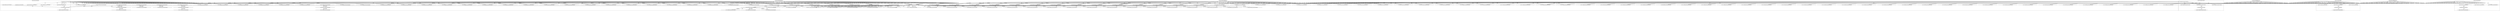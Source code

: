 digraph G {
	"10.1.80.1:46506#ServerID_OuterContainerID"->"1_fwatchdog#ServerID_6dcbcc88d5-j9zwp"[ label="GET" ];
	"10.1.80.1:41284#ServerID_OuterContainerID"->"1_fwatchdog#ServerID_667d78fb58-55kvm"[ label="GET" ];
	"1_fwatchdog#ServerID_6dcbcc88d5-j9zwp"->"10.1.80.1:46506#ServerID_OuterContainerID"[ label="RESPONSE" ];
	"10.1.80.1:46504#ServerID_OuterContainerID"->"1_fwatchdog#ServerID_6dcbcc88d5-j9zwp"[ label="GET" ];
	"1_fwatchdog#ServerID_667d78fb58-55kvm"->"10.1.80.1:41282#ServerID_OuterContainerID"[ label="RESPONSE" ];
	"1_fwatchdog#ServerID_6dcbcc88d5-j9zwp"->"10.1.80.1:46504#ServerID_OuterContainerID"[ label="RESPONSE" ];
	"10.1.80.1:41282#ServerID_OuterContainerID"->"1_fwatchdog#ServerID_667d78fb58-55kvm"[ label="GET" ];
	"1_fwatchdog#ServerID_667d78fb58-55kvm"->"10.1.80.1:41284#ServerID_OuterContainerID"[ label="RESPONSE" ];
	"10.1.80.1:41256#ServerID_OuterContainerID"->"1_fwatchdog#ServerID_8665dd9487-fclr8"[ label="GET" ];
	"1_fwatchdog#ServerID_8665dd9487-fclr8"->"10.1.80.1:41256#ServerID_OuterContainerID"[ label="RESPONSE" ];
	"10.1.80.1:41257#ServerID_OuterContainerID"->"1_fwatchdog#ServerID_8665dd9487-fclr8"[ label="GET" ];
	"1_fwatchdog#ServerID_8665dd9487-fclr8"->"10.1.80.1:41257#ServerID_OuterContainerID"[ label="RESPONSE" ];
	"10.1.80.1:49618#ServerID_OuterContainerID"->"1_fwatchdog#ServerID_76c96688d7-jnp5f"[ label="GET" ];
	"1_fwatchdog#ServerID_76c96688d7-jnp5f"->"10.1.80.1:49618#ServerID_OuterContainerID"[ label="RESPONSE" ];
	"10.1.80.1:49616#ServerID_OuterContainerID"->"1_fwatchdog#ServerID_76c96688d7-jnp5f"[ label="GET" ];
	"1_fwatchdog#ServerID_76c96688d7-jnp5f"->"10.1.80.1:49616#ServerID_OuterContainerID"[ label="RESPONSE" ];
	"10.1.80.1:41320#ServerID_OuterContainerID"->"1_fwatchdog#ServerID_667d78fb58-55kvm"[ label="GET" ];
	"1_fwatchdog#ServerID_667d78fb58-55kvm"->"10.1.80.1:41320#ServerID_OuterContainerID"[ label="RESPONSE" ];
	"10.1.80.1:41318#ServerID_OuterContainerID"->"1_fwatchdog#ServerID_667d78fb58-55kvm"[ label="GET" ];
	"1_fwatchdog#ServerID_667d78fb58-55kvm"->"10.1.80.1:41318#ServerID_OuterContainerID"[ label="RESPONSE" ];
	"10.1.80.1:46544#ServerID_OuterContainerID"->"1_fwatchdog#ServerID_6dcbcc88d5-j9zwp"[ label="GET" ];
	"10.1.80.1:46546#ServerID_OuterContainerID"->"1_fwatchdog#ServerID_6dcbcc88d5-j9zwp"[ label="GET" ];
	"1_fwatchdog#ServerID_6dcbcc88d5-j9zwp"->"10.1.80.1:46546#ServerID_OuterContainerID"[ label="RESPONSE" ];
	"1_fwatchdog#ServerID_6dcbcc88d5-j9zwp"->"10.1.80.1:46544#ServerID_OuterContainerID"[ label="RESPONSE" ];
	"10.1.80.1:41298#ServerID_OuterContainerID"->"1_fwatchdog#ServerID_8665dd9487-fclr8"[ label="GET" ];
	"10.1.80.1:41296#ServerID_OuterContainerID"->"1_fwatchdog#ServerID_8665dd9487-fclr8"[ label="GET" ];
	"1_fwatchdog#ServerID_8665dd9487-fclr8"->"10.1.80.1:41298#ServerID_OuterContainerID"[ label="RESPONSE" ];
	"1_fwatchdog#ServerID_8665dd9487-fclr8"->"10.1.80.1:41296#ServerID_OuterContainerID"[ label="RESPONSE" ];
	"10.1.80.93:38546#ServerID_OuterContainerID"->"1_fwatchdog#ServerID_6dcbcc88d5-j9zwp"[ label="POST" ];
	"1_fwatchdog#ServerID_6dcbcc88d5-j9zwp"->"gateway:8080#ServerID_OuterContainerID"[ label="POST" ];
	"1_fwatchdog#ServerID_6dcbcc88d5-j9zwp"->"10.1.80.93:8080#ServerID_OuterContainerID"[ label="POST" ];
	"10.1.80.93:45442#ServerID_OuterContainerID"->"1_fwatchdog#ServerID_667d78fb58-55kvm"[ label="POST" ];
	"1_fwatchdog#ServerID_667d78fb58-55kvm"->"10.1.80.93:45442#ServerID_OuterContainerID"[ label="RESPONSE" ];
	"10.1.80.93:8080#ServerID_OuterContainerID"->"1_fwatchdog#ServerID_6dcbcc88d5-j9zwp"[ label="RESPONSE" ];
	"gateway:8080#ServerID_OuterContainerID"->"1_fwatchdog#ServerID_6dcbcc88d5-j9zwp"[ label="RESPONSE" ];
	"1_fwatchdog#ServerID_6dcbcc88d5-j9zwp"->"10.1.80.93:38546#ServerID_OuterContainerID"[ label="RESPONSE" ];
	"10.1.80.1:49673#ServerID_OuterContainerID"->"1_fwatchdog#ServerID_76c96688d7-jnp5f"[ label="GET" ];
	"1_fwatchdog#ServerID_76c96688d7-jnp5f"->"10.1.80.1:49673#ServerID_OuterContainerID"[ label="RESPONSE" ];
	"10.1.80.1:49672#ServerID_OuterContainerID"->"1_fwatchdog#ServerID_76c96688d7-jnp5f"[ label="GET" ];
	"1_fwatchdog#ServerID_76c96688d7-jnp5f"->"10.1.80.1:49672#ServerID_OuterContainerID"[ label="RESPONSE" ];
	"10.1.80.93:38568#ServerID_OuterContainerID"->"1_fwatchdog#ServerID_6dcbcc88d5-j9zwp"[ label="POST" ];
	"1_fwatchdog#ServerID_6dcbcc88d5-j9zwp"->"gateway:8080#ServerID_OuterContainerID"[ label="POST" ];
	"1_fwatchdog#ServerID_6dcbcc88d5-j9zwp"->"10.1.80.93:8080#ServerID_OuterContainerID"[ label="POST" ];
	"10.1.80.93:45462#ServerID_OuterContainerID"->"1_fwatchdog#ServerID_667d78fb58-55kvm"[ label="POST" ];
	"1_fwatchdog#ServerID_667d78fb58-55kvm"->"10.1.80.93:45462#ServerID_OuterContainerID"[ label="RESPONSE" ];
	"10.1.80.93:8080#ServerID_OuterContainerID"->"1_fwatchdog#ServerID_6dcbcc88d5-j9zwp"[ label="RESPONSE" ];
	"gateway:8080#ServerID_OuterContainerID"->"1_fwatchdog#ServerID_6dcbcc88d5-j9zwp"[ label="RESPONSE" ];
	"1_fwatchdog#ServerID_6dcbcc88d5-j9zwp"->"10.1.80.93:38568#ServerID_OuterContainerID"[ label="RESPONSE" ];
	"10.1.80.93:38582#ServerID_OuterContainerID"->"1_fwatchdog#ServerID_6dcbcc88d5-j9zwp"[ label="POST" ];
	"1_fwatchdog#ServerID_6dcbcc88d5-j9zwp"->"gateway:8080#ServerID_OuterContainerID"[ label="POST" ];
	"1_fwatchdog#ServerID_6dcbcc88d5-j9zwp"->"10.1.80.93:8080#ServerID_OuterContainerID"[ label="POST" ];
	"10.1.80.93:45476#ServerID_OuterContainerID"->"1_fwatchdog#ServerID_667d78fb58-55kvm"[ label="POST" ];
	"1_fwatchdog#ServerID_667d78fb58-55kvm"->"10.1.80.93:45476#ServerID_OuterContainerID"[ label="RESPONSE" ];
	"10.1.80.93:8080#ServerID_OuterContainerID"->"1_fwatchdog#ServerID_6dcbcc88d5-j9zwp"[ label="RESPONSE" ];
	"gateway:8080#ServerID_OuterContainerID"->"1_fwatchdog#ServerID_6dcbcc88d5-j9zwp"[ label="RESPONSE" ];
	"1_fwatchdog#ServerID_6dcbcc88d5-j9zwp"->"10.1.80.93:38582#ServerID_OuterContainerID"[ label="RESPONSE" ];
	"10.1.80.93:38594#ServerID_OuterContainerID"->"1_fwatchdog#ServerID_6dcbcc88d5-j9zwp"[ label="POST" ];
	"1_fwatchdog#ServerID_6dcbcc88d5-j9zwp"->"gateway:8080#ServerID_OuterContainerID"[ label="POST" ];
	"1_fwatchdog#ServerID_6dcbcc88d5-j9zwp"->"10.1.80.93:8080#ServerID_OuterContainerID"[ label="POST" ];
	"10.1.80.93:34362#ServerID_OuterContainerID"->"1_fwatchdog#ServerID_8665dd9487-fclr8"[ label="POST" ];
	"1_fwatchdog#ServerID_8665dd9487-fclr8"->"10.1.80.93:34362#ServerID_OuterContainerID"[ label="RESPONSE" ];
	"10.1.80.93:8080#ServerID_OuterContainerID"->"1_fwatchdog#ServerID_6dcbcc88d5-j9zwp"[ label="RESPONSE" ];
	"gateway:8080#ServerID_OuterContainerID"->"1_fwatchdog#ServerID_6dcbcc88d5-j9zwp"[ label="RESPONSE" ];
	"10.1.80.93:41438#ServerID_OuterContainerID"->"1_fwatchdog#ServerID_76c96688d7-jnp5f"[ label="POST" ];
	"1_fwatchdog#ServerID_76c96688d7-jnp5f"->"10.1.80.93:41438#ServerID_OuterContainerID"[ label="RESPONSE" ];
	"1_fwatchdog#ServerID_6dcbcc88d5-j9zwp"->"10.1.80.93:38594#ServerID_OuterContainerID"[ label="RESPONSE" ];
	"1_fwatchdog#ServerID_6dcbcc88d5-j9zwp"->"gateway:8080#ServerID_OuterContainerID"[ label="POST" ];
	"10.1.80.93:38618#ServerID_OuterContainerID"->"1_fwatchdog#ServerID_6dcbcc88d5-j9zwp"[ label="POST" ];
	"1_fwatchdog#ServerID_6dcbcc88d5-j9zwp"->"10.1.80.93:8080#ServerID_OuterContainerID"[ label="POST" ];
	"10.1.80.93:45512#ServerID_OuterContainerID"->"1_fwatchdog#ServerID_667d78fb58-55kvm"[ label="POST" ];
	"10.1.80.93:8080#ServerID_OuterContainerID"->"1_fwatchdog#ServerID_6dcbcc88d5-j9zwp"[ label="RESPONSE" ];
	"1_fwatchdog#ServerID_667d78fb58-55kvm"->"10.1.80.93:45512#ServerID_OuterContainerID"[ label="RESPONSE" ];
	"gateway:8080#ServerID_OuterContainerID"->"1_fwatchdog#ServerID_6dcbcc88d5-j9zwp"[ label="RESPONSE" ];
	"1_fwatchdog#ServerID_6dcbcc88d5-j9zwp"->"10.1.80.93:38618#ServerID_OuterContainerID"[ label="RESPONSE" ];
	"10.1.80.93:38632#ServerID_OuterContainerID"->"1_fwatchdog#ServerID_6dcbcc88d5-j9zwp"[ label="POST" ];
	"1_fwatchdog#ServerID_6dcbcc88d5-j9zwp"->"gateway:8080#ServerID_OuterContainerID"[ label="POST" ];
	"1_fwatchdog#ServerID_6dcbcc88d5-j9zwp"->"10.1.80.93:8080#ServerID_OuterContainerID"[ label="POST" ];
	"10.1.80.93:45526#ServerID_OuterContainerID"->"1_fwatchdog#ServerID_667d78fb58-55kvm"[ label="POST" ];
	"10.1.80.93:8080#ServerID_OuterContainerID"->"1_fwatchdog#ServerID_6dcbcc88d5-j9zwp"[ label="RESPONSE" ];
	"1_fwatchdog#ServerID_667d78fb58-55kvm"->"10.1.80.93:45526#ServerID_OuterContainerID"[ label="RESPONSE" ];
	"gateway:8080#ServerID_OuterContainerID"->"1_fwatchdog#ServerID_6dcbcc88d5-j9zwp"[ label="RESPONSE" ];
	"1_fwatchdog#ServerID_6dcbcc88d5-j9zwp"->"10.1.80.93:38632#ServerID_OuterContainerID"[ label="RESPONSE" ];
	"10.1.80.93:38644#ServerID_OuterContainerID"->"1_fwatchdog#ServerID_6dcbcc88d5-j9zwp"[ label="POST" ];
	"1_fwatchdog#ServerID_6dcbcc88d5-j9zwp"->"gateway:8080#ServerID_OuterContainerID"[ label="POST" ];
	"1_fwatchdog#ServerID_6dcbcc88d5-j9zwp"->"10.1.80.93:8080#ServerID_OuterContainerID"[ label="POST" ];
	"10.1.80.93:45538#ServerID_OuterContainerID"->"1_fwatchdog#ServerID_667d78fb58-55kvm"[ label="POST" ];
	"1_fwatchdog#ServerID_667d78fb58-55kvm"->"10.1.80.93:45538#ServerID_OuterContainerID"[ label="RESPONSE" ];
	"10.1.80.93:8080#ServerID_OuterContainerID"->"1_fwatchdog#ServerID_6dcbcc88d5-j9zwp"[ label="RESPONSE" ];
	"gateway:8080#ServerID_OuterContainerID"->"1_fwatchdog#ServerID_6dcbcc88d5-j9zwp"[ label="RESPONSE" ];
	"1_fwatchdog#ServerID_6dcbcc88d5-j9zwp"->"10.1.80.93:38644#ServerID_OuterContainerID"[ label="RESPONSE" ];
	"10.1.80.1:41448#ServerID_OuterContainerID"->"1_fwatchdog#ServerID_667d78fb58-55kvm"[ label="GET" ];
	"10.1.80.1:41446#ServerID_OuterContainerID"->"1_fwatchdog#ServerID_667d78fb58-55kvm"[ label="GET" ];
	"1_fwatchdog#ServerID_667d78fb58-55kvm"->"10.1.80.1:41448#ServerID_OuterContainerID"[ label="RESPONSE" ];
	"1_fwatchdog#ServerID_667d78fb58-55kvm"->"10.1.80.1:41446#ServerID_OuterContainerID"[ label="RESPONSE" ];
	"10.1.80.1:46668#ServerID_OuterContainerID"->"1_fwatchdog#ServerID_6dcbcc88d5-j9zwp"[ label="GET" ];
	"10.1.80.1:46669#ServerID_OuterContainerID"->"1_fwatchdog#ServerID_6dcbcc88d5-j9zwp"[ label="GET" ];
	"1_fwatchdog#ServerID_6dcbcc88d5-j9zwp"->"10.1.80.1:46668#ServerID_OuterContainerID"[ label="RESPONSE" ];
	"1_fwatchdog#ServerID_6dcbcc88d5-j9zwp"->"10.1.80.1:46669#ServerID_OuterContainerID"[ label="RESPONSE" ];
	"10.1.80.93:38664#ServerID_OuterContainerID"->"1_fwatchdog#ServerID_6dcbcc88d5-j9zwp"[ label="POST" ];
	"1_fwatchdog#ServerID_6dcbcc88d5-j9zwp"->"gateway:8080#ServerID_OuterContainerID"[ label="POST" ];
	"1_fwatchdog#ServerID_6dcbcc88d5-j9zwp"->"10.1.80.93:8080#ServerID_OuterContainerID"[ label="POST" ];
	"10.1.80.93:45558#ServerID_OuterContainerID"->"1_fwatchdog#ServerID_667d78fb58-55kvm"[ label="POST" ];
	"1_fwatchdog#ServerID_667d78fb58-55kvm"->"10.1.80.93:45558#ServerID_OuterContainerID"[ label="RESPONSE" ];
	"10.1.80.93:8080#ServerID_OuterContainerID"->"1_fwatchdog#ServerID_6dcbcc88d5-j9zwp"[ label="RESPONSE" ];
	"gateway:8080#ServerID_OuterContainerID"->"1_fwatchdog#ServerID_6dcbcc88d5-j9zwp"[ label="RESPONSE" ];
	"1_fwatchdog#ServerID_6dcbcc88d5-j9zwp"->"10.1.80.93:38664#ServerID_OuterContainerID"[ label="RESPONSE" ];
	"10.1.80.1:41432#ServerID_OuterContainerID"->"1_fwatchdog#ServerID_8665dd9487-fclr8"[ label="GET" ];
	"10.1.80.1:41430#ServerID_OuterContainerID"->"1_fwatchdog#ServerID_8665dd9487-fclr8"[ label="GET" ];
	"1_fwatchdog#ServerID_8665dd9487-fclr8"->"10.1.80.1:41430#ServerID_OuterContainerID"[ label="RESPONSE" ];
	"1_fwatchdog#ServerID_8665dd9487-fclr8"->"10.1.80.1:41432#ServerID_OuterContainerID"[ label="RESPONSE" ];
	"10.1.80.1:49790#ServerID_OuterContainerID"->"1_fwatchdog#ServerID_76c96688d7-jnp5f"[ label="GET" ];
	"1_fwatchdog#ServerID_76c96688d7-jnp5f"->"10.1.80.1:49790#ServerID_OuterContainerID"[ label="RESPONSE" ];
	"10.1.80.1:49792#ServerID_OuterContainerID"->"1_fwatchdog#ServerID_76c96688d7-jnp5f"[ label="GET" ];
	"1_fwatchdog#ServerID_76c96688d7-jnp5f"->"10.1.80.1:49792#ServerID_OuterContainerID"[ label="RESPONSE" ];
	"1_fwatchdog#ServerID_6dcbcc88d5-j9zwp"->"gateway:8080#ServerID_OuterContainerID"[ label="POST" ];
	"10.1.80.93:38686#ServerID_OuterContainerID"->"1_fwatchdog#ServerID_6dcbcc88d5-j9zwp"[ label="POST" ];
	"1_fwatchdog#ServerID_6dcbcc88d5-j9zwp"->"10.1.80.93:8080#ServerID_OuterContainerID"[ label="POST" ];
	"10.1.80.93:45580#ServerID_OuterContainerID"->"1_fwatchdog#ServerID_667d78fb58-55kvm"[ label="POST" ];
	"1_fwatchdog#ServerID_667d78fb58-55kvm"->"10.1.80.93:45580#ServerID_OuterContainerID"[ label="RESPONSE" ];
	"10.1.80.93:8080#ServerID_OuterContainerID"->"1_fwatchdog#ServerID_6dcbcc88d5-j9zwp"[ label="RESPONSE" ];
	"1_fwatchdog#ServerID_6dcbcc88d5-j9zwp"->"10.1.80.93:38686#ServerID_OuterContainerID"[ label="RESPONSE" ];
	"gateway:8080#ServerID_OuterContainerID"->"1_fwatchdog#ServerID_6dcbcc88d5-j9zwp"[ label="RESPONSE" ];
	"10.1.80.93:38698#ServerID_OuterContainerID"->"1_fwatchdog#ServerID_6dcbcc88d5-j9zwp"[ label="POST" ];
	"1_fwatchdog#ServerID_6dcbcc88d5-j9zwp"->"gateway:8080#ServerID_OuterContainerID"[ label="POST" ];
	"1_fwatchdog#ServerID_6dcbcc88d5-j9zwp"->"10.1.80.93:8080#ServerID_OuterContainerID"[ label="POST" ];
	"10.1.80.93:45592#ServerID_OuterContainerID"->"1_fwatchdog#ServerID_667d78fb58-55kvm"[ label="POST" ];
	"1_fwatchdog#ServerID_667d78fb58-55kvm"->"10.1.80.93:45592#ServerID_OuterContainerID"[ label="RESPONSE" ];
	"10.1.80.93:8080#ServerID_OuterContainerID"->"1_fwatchdog#ServerID_6dcbcc88d5-j9zwp"[ label="RESPONSE" ];
	"gateway:8080#ServerID_OuterContainerID"->"1_fwatchdog#ServerID_6dcbcc88d5-j9zwp"[ label="RESPONSE" ];
	"1_fwatchdog#ServerID_6dcbcc88d5-j9zwp"->"10.1.80.93:38698#ServerID_OuterContainerID"[ label="RESPONSE" ];
	"10.1.80.93:38710#ServerID_OuterContainerID"->"1_fwatchdog#ServerID_6dcbcc88d5-j9zwp"[ label="POST" ];
	"1_fwatchdog#ServerID_6dcbcc88d5-j9zwp"->"gateway:8080#ServerID_OuterContainerID"[ label="POST" ];
	"1_fwatchdog#ServerID_6dcbcc88d5-j9zwp"->"10.1.80.93:8080#ServerID_OuterContainerID"[ label="POST" ];
	"10.1.80.93:45604#ServerID_OuterContainerID"->"1_fwatchdog#ServerID_667d78fb58-55kvm"[ label="POST" ];
	"1_fwatchdog#ServerID_667d78fb58-55kvm"->"10.1.80.93:45604#ServerID_OuterContainerID"[ label="RESPONSE" ];
	"10.1.80.93:8080#ServerID_OuterContainerID"->"1_fwatchdog#ServerID_6dcbcc88d5-j9zwp"[ label="RESPONSE" ];
	"gateway:8080#ServerID_OuterContainerID"->"1_fwatchdog#ServerID_6dcbcc88d5-j9zwp"[ label="RESPONSE" ];
	"1_fwatchdog#ServerID_6dcbcc88d5-j9zwp"->"10.1.80.93:38710#ServerID_OuterContainerID"[ label="RESPONSE" ];
	"10.1.80.93:38722#ServerID_OuterContainerID"->"1_fwatchdog#ServerID_6dcbcc88d5-j9zwp"[ label="POST" ];
	"1_fwatchdog#ServerID_6dcbcc88d5-j9zwp"->"gateway:8080#ServerID_OuterContainerID"[ label="POST" ];
	"1_fwatchdog#ServerID_6dcbcc88d5-j9zwp"->"10.1.80.93:8080#ServerID_OuterContainerID"[ label="POST" ];
	"10.1.80.93:45616#ServerID_OuterContainerID"->"1_fwatchdog#ServerID_667d78fb58-55kvm"[ label="POST" ];
	"1_fwatchdog#ServerID_667d78fb58-55kvm"->"10.1.80.93:45616#ServerID_OuterContainerID"[ label="RESPONSE" ];
	"10.1.80.93:8080#ServerID_OuterContainerID"->"1_fwatchdog#ServerID_6dcbcc88d5-j9zwp"[ label="RESPONSE" ];
	"gateway:8080#ServerID_OuterContainerID"->"1_fwatchdog#ServerID_6dcbcc88d5-j9zwp"[ label="RESPONSE" ];
	"1_fwatchdog#ServerID_6dcbcc88d5-j9zwp"->"10.1.80.93:38722#ServerID_OuterContainerID"[ label="RESPONSE" ];
	"10.1.80.93:38738#ServerID_OuterContainerID"->"1_fwatchdog#ServerID_6dcbcc88d5-j9zwp"[ label="POST" ];
	"1_fwatchdog#ServerID_6dcbcc88d5-j9zwp"->"gateway:8080#ServerID_OuterContainerID"[ label="POST" ];
	"1_fwatchdog#ServerID_6dcbcc88d5-j9zwp"->"10.1.80.93:8080#ServerID_OuterContainerID"[ label="POST" ];
	"10.1.80.93:45632#ServerID_OuterContainerID"->"1_fwatchdog#ServerID_667d78fb58-55kvm"[ label="POST" ];
	"1_fwatchdog#ServerID_667d78fb58-55kvm"->"10.1.80.93:45632#ServerID_OuterContainerID"[ label="RESPONSE" ];
	"10.1.80.93:8080#ServerID_OuterContainerID"->"1_fwatchdog#ServerID_6dcbcc88d5-j9zwp"[ label="RESPONSE" ];
	"gateway:8080#ServerID_OuterContainerID"->"1_fwatchdog#ServerID_6dcbcc88d5-j9zwp"[ label="RESPONSE" ];
	"1_fwatchdog#ServerID_6dcbcc88d5-j9zwp"->"10.1.80.93:38738#ServerID_OuterContainerID"[ label="RESPONSE" ];
	"10.1.80.93:38754#ServerID_OuterContainerID"->"1_fwatchdog#ServerID_6dcbcc88d5-j9zwp"[ label="POST" ];
	"1_fwatchdog#ServerID_6dcbcc88d5-j9zwp"->"gateway:8080#ServerID_OuterContainerID"[ label="POST" ];
	"1_fwatchdog#ServerID_6dcbcc88d5-j9zwp"->"10.1.80.93:8080#ServerID_OuterContainerID"[ label="POST" ];
	"10.1.80.93:45648#ServerID_OuterContainerID"->"1_fwatchdog#ServerID_667d78fb58-55kvm"[ label="POST" ];
	"1_fwatchdog#ServerID_667d78fb58-55kvm"->"10.1.80.93:45648#ServerID_OuterContainerID"[ label="RESPONSE" ];
	"10.1.80.93:8080#ServerID_OuterContainerID"->"1_fwatchdog#ServerID_6dcbcc88d5-j9zwp"[ label="RESPONSE" ];
	"gateway:8080#ServerID_OuterContainerID"->"1_fwatchdog#ServerID_6dcbcc88d5-j9zwp"[ label="RESPONSE" ];
	"1_fwatchdog#ServerID_6dcbcc88d5-j9zwp"->"10.1.80.93:38754#ServerID_OuterContainerID"[ label="RESPONSE" ];
	"10.1.80.1:41228#ServerID_OuterContainerID"->"1_fwatchdog#ServerID_86aa7f3fa3b0"[ label="read" ];
	"10.1.80.1:41230#ServerID_OuterContainerID"->"1_fwatchdog#ServerID_86aa7f3fa3b0"[ label="read" ];
	"1_fwatchdog#ServerID_86aa7f3fa3b0"->"10.1.80.1:41230#ServerID_OuterContainerID"[ label="write" ];
	"1_fwatchdog#ServerID_86aa7f3fa3b0"->"10.1.80.1:41228#ServerID_OuterContainerID"[ label="write" ];
	"10.1.80.1:49590#ServerID_OuterContainerID"->"1_fwatchdog#ServerID_834d81eb81b3"[ label="read" ];
	"10.1.80.1:49588#ServerID_OuterContainerID"->"1_fwatchdog#ServerID_834d81eb81b3"[ label="read" ];
	"1_fwatchdog#ServerID_834d81eb81b3"->"10.1.80.1:49590#ServerID_OuterContainerID"[ label="write" ];
	"1_fwatchdog#ServerID_834d81eb81b3"->"10.1.80.1:49588#ServerID_OuterContainerID"[ label="write" ];
	"10.1.80.1:41284#ServerID_OuterContainerID"->"1_fwatchdog#ServerID_0802701be25e"[ label="read" ];
	"10.1.80.1:41282#ServerID_OuterContainerID"->"1_fwatchdog#ServerID_0802701be25e"[ label="read" ];
	"1_fwatchdog#ServerID_0802701be25e"->"10.1.80.1:41282#ServerID_OuterContainerID"[ label="write" ];
	"1_fwatchdog#ServerID_0802701be25e"->"10.1.80.1:41284#ServerID_OuterContainerID"[ label="write" ];
	"10.1.80.1:46504#ServerID_OuterContainerID"->"1_fwatchdog#ServerID_736074b81582"[ label="read" ];
	"10.1.80.1:46506#ServerID_OuterContainerID"->"1_fwatchdog#ServerID_736074b81582"[ label="read" ];
	"1_fwatchdog#ServerID_736074b81582"->"10.1.80.1:46506#ServerID_OuterContainerID"[ label="write" ];
	"1_fwatchdog#ServerID_736074b81582"->"10.1.80.1:46504#ServerID_OuterContainerID"[ label="write" ];
	"10.1.80.93:38768#ServerID_OuterContainerID"->"1_fwatchdog#ServerID_6dcbcc88d5-j9zwp"[ label="POST" ];
	"1_fwatchdog#ServerID_6dcbcc88d5-j9zwp"->"gateway:8080#ServerID_OuterContainerID"[ label="POST" ];
	"1_fwatchdog#ServerID_6dcbcc88d5-j9zwp"->"10.1.80.93:8080#ServerID_OuterContainerID"[ label="POST" ];
	"10.1.80.93:45662#ServerID_OuterContainerID"->"1_fwatchdog#ServerID_667d78fb58-55kvm"[ label="POST" ];
	"1_fwatchdog#ServerID_667d78fb58-55kvm"->"10.1.80.93:45662#ServerID_OuterContainerID"[ label="RESPONSE" ];
	"10.1.80.93:8080#ServerID_OuterContainerID"->"1_fwatchdog#ServerID_6dcbcc88d5-j9zwp"[ label="RESPONSE" ];
	"gateway:8080#ServerID_OuterContainerID"->"1_fwatchdog#ServerID_6dcbcc88d5-j9zwp"[ label="RESPONSE" ];
	"1_fwatchdog#ServerID_6dcbcc88d5-j9zwp"->"10.1.80.93:38768#ServerID_OuterContainerID"[ label="RESPONSE" ];
	"10.1.80.1:41572#ServerID_OuterContainerID"->"1_fwatchdog#ServerID_667d78fb58-55kvm"[ label="GET" ];
	"10.1.80.1:41570#ServerID_OuterContainerID"->"1_fwatchdog#ServerID_667d78fb58-55kvm"[ label="GET" ];
	"1_fwatchdog#ServerID_667d78fb58-55kvm"->"10.1.80.1:41572#ServerID_OuterContainerID"[ label="RESPONSE" ];
	"1_fwatchdog#ServerID_667d78fb58-55kvm"->"10.1.80.1:41570#ServerID_OuterContainerID"[ label="RESPONSE" ];
	"10.1.80.1:41257#ServerID_OuterContainerID"->"1_fwatchdog#ServerID_86aa7f3fa3b0"[ label="read" ];
	"10.1.80.1:46792#ServerID_OuterContainerID"->"1_fwatchdog#ServerID_6dcbcc88d5-j9zwp"[ label="GET" ];
	"10.1.80.1:46793#ServerID_OuterContainerID"->"1_fwatchdog#ServerID_6dcbcc88d5-j9zwp"[ label="GET" ];
	"1_fwatchdog#ServerID_6dcbcc88d5-j9zwp"->"10.1.80.1:46792#ServerID_OuterContainerID"[ label="RESPONSE" ];
	"1_fwatchdog#ServerID_6dcbcc88d5-j9zwp"->"10.1.80.1:46793#ServerID_OuterContainerID"[ label="RESPONSE" ];
	"10.1.80.93:38788#ServerID_OuterContainerID"->"1_fwatchdog#ServerID_6dcbcc88d5-j9zwp"[ label="POST" ];
	"1_fwatchdog#ServerID_6dcbcc88d5-j9zwp"->"10.1.80.93:8080#ServerID_OuterContainerID"[ label="POST" ];
	"1_fwatchdog#ServerID_6dcbcc88d5-j9zwp"->"gateway:8080#ServerID_OuterContainerID"[ label="POST" ];
	"10.1.80.1:41256#ServerID_OuterContainerID"->"1_fwatchdog#ServerID_86aa7f3fa3b0"[ label="read" ];
	"10.1.80.93:45682#ServerID_OuterContainerID"->"1_fwatchdog#ServerID_667d78fb58-55kvm"[ label="POST" ];
	"1_fwatchdog#ServerID_667d78fb58-55kvm"->"10.1.80.93:45682#ServerID_OuterContainerID"[ label="RESPONSE" ];
	"10.1.80.93:8080#ServerID_OuterContainerID"->"1_fwatchdog#ServerID_6dcbcc88d5-j9zwp"[ label="RESPONSE" ];
	"gateway:8080#ServerID_OuterContainerID"->"1_fwatchdog#ServerID_6dcbcc88d5-j9zwp"[ label="RESPONSE" ];
	"1_fwatchdog#ServerID_6dcbcc88d5-j9zwp"->"10.1.80.93:38788#ServerID_OuterContainerID"[ label="RESPONSE" ];
	"1_fwatchdog#ServerID_86aa7f3fa3b0"->"10.1.80.1:41256#ServerID_OuterContainerID"[ label="write" ];
	"10.1.80.1:41556#ServerID_OuterContainerID"->"1_fwatchdog#ServerID_8665dd9487-fclr8"[ label="GET" ];
	"10.1.80.1:41554#ServerID_OuterContainerID"->"1_fwatchdog#ServerID_8665dd9487-fclr8"[ label="GET" ];
	"1_fwatchdog#ServerID_8665dd9487-fclr8"->"10.1.80.1:41556#ServerID_OuterContainerID"[ label="RESPONSE" ];
	"1_fwatchdog#ServerID_8665dd9487-fclr8"->"10.1.80.1:41554#ServerID_OuterContainerID"[ label="RESPONSE" ];
	"10.1.80.1:49916#ServerID_OuterContainerID"->"1_fwatchdog#ServerID_76c96688d7-jnp5f"[ label="GET" ];
	"10.1.80.1:49914#ServerID_OuterContainerID"->"1_fwatchdog#ServerID_76c96688d7-jnp5f"[ label="GET" ];
	"1_fwatchdog#ServerID_76c96688d7-jnp5f"->"10.1.80.1:49916#ServerID_OuterContainerID"[ label="RESPONSE" ];
	"1_fwatchdog#ServerID_76c96688d7-jnp5f"->"10.1.80.1:49914#ServerID_OuterContainerID"[ label="RESPONSE" ];
	"10.1.80.93:38810#ServerID_OuterContainerID"->"1_fwatchdog#ServerID_6dcbcc88d5-j9zwp"[ label="POST" ];
	"1_fwatchdog#ServerID_6dcbcc88d5-j9zwp"->"gateway:8080#ServerID_OuterContainerID"[ label="POST" ];
	"1_fwatchdog#ServerID_6dcbcc88d5-j9zwp"->"10.1.80.93:8080#ServerID_OuterContainerID"[ label="POST" ];
	"10.1.80.93:45704#ServerID_OuterContainerID"->"1_fwatchdog#ServerID_667d78fb58-55kvm"[ label="POST" ];
	"1_fwatchdog#ServerID_667d78fb58-55kvm"->"10.1.80.93:45704#ServerID_OuterContainerID"[ label="RESPONSE" ];
	"10.1.80.93:8080#ServerID_OuterContainerID"->"1_fwatchdog#ServerID_6dcbcc88d5-j9zwp"[ label="RESPONSE" ];
	"gateway:8080#ServerID_OuterContainerID"->"1_fwatchdog#ServerID_6dcbcc88d5-j9zwp"[ label="RESPONSE" ];
	"1_fwatchdog#ServerID_6dcbcc88d5-j9zwp"->"10.1.80.93:38810#ServerID_OuterContainerID"[ label="RESPONSE" ];
	"1_fwatchdog#ServerID_86aa7f3fa3b0"->"10.1.80.1:41257#ServerID_OuterContainerID"[ label="write" ];
	"10.1.80.93:38822#ServerID_OuterContainerID"->"1_fwatchdog#ServerID_6dcbcc88d5-j9zwp"[ label="POST" ];
	"1_fwatchdog#ServerID_6dcbcc88d5-j9zwp"->"gateway:8080#ServerID_OuterContainerID"[ label="POST" ];
	"1_fwatchdog#ServerID_6dcbcc88d5-j9zwp"->"10.1.80.93:8080#ServerID_OuterContainerID"[ label="POST" ];
	"10.1.80.93:45716#ServerID_OuterContainerID"->"1_fwatchdog#ServerID_667d78fb58-55kvm"[ label="POST" ];
	"1_fwatchdog#ServerID_667d78fb58-55kvm"->"10.1.80.93:45716#ServerID_OuterContainerID"[ label="RESPONSE" ];
	"10.1.80.93:8080#ServerID_OuterContainerID"->"1_fwatchdog#ServerID_6dcbcc88d5-j9zwp"[ label="RESPONSE" ];
	"gateway:8080#ServerID_OuterContainerID"->"1_fwatchdog#ServerID_6dcbcc88d5-j9zwp"[ label="RESPONSE" ];
	"1_fwatchdog#ServerID_6dcbcc88d5-j9zwp"->"10.1.80.93:38822#ServerID_OuterContainerID"[ label="RESPONSE" ];
	"10.1.80.93:38836#ServerID_OuterContainerID"->"1_fwatchdog#ServerID_6dcbcc88d5-j9zwp"[ label="POST" ];
	"1_fwatchdog#ServerID_6dcbcc88d5-j9zwp"->"gateway:8080#ServerID_OuterContainerID"[ label="POST" ];
	"1_fwatchdog#ServerID_6dcbcc88d5-j9zwp"->"10.1.80.93:8080#ServerID_OuterContainerID"[ label="POST" ];
	"10.1.80.93:45730#ServerID_OuterContainerID"->"1_fwatchdog#ServerID_667d78fb58-55kvm"[ label="POST" ];
	"1_fwatchdog#ServerID_667d78fb58-55kvm"->"10.1.80.93:45730#ServerID_OuterContainerID"[ label="RESPONSE" ];
	"10.1.80.93:8080#ServerID_OuterContainerID"->"1_fwatchdog#ServerID_6dcbcc88d5-j9zwp"[ label="RESPONSE" ];
	"gateway:8080#ServerID_OuterContainerID"->"1_fwatchdog#ServerID_6dcbcc88d5-j9zwp"[ label="RESPONSE" ];
	"1_fwatchdog#ServerID_6dcbcc88d5-j9zwp"->"10.1.80.93:38836#ServerID_OuterContainerID"[ label="RESPONSE" ];
	"10.1.80.1:49618#ServerID_OuterContainerID"->"1_fwatchdog#ServerID_834d81eb81b3"[ label="read" ];
	"10.1.80.1:41644#ServerID_OuterContainerID"->"1_fwatchdog#ServerID_667d78fb58-55kvm"[ label="GET" ];
	"10.1.80.1:41642#ServerID_OuterContainerID"->"1_fwatchdog#ServerID_667d78fb58-55kvm"[ label="GET" ];
	"1_fwatchdog#ServerID_667d78fb58-55kvm"->"10.1.80.1:41642#ServerID_OuterContainerID"[ label="RESPONSE" ];
	"10.1.80.1:49616#ServerID_OuterContainerID"->"1_fwatchdog#ServerID_834d81eb81b3"[ label="read" ];
	"1_fwatchdog#ServerID_667d78fb58-55kvm"->"10.1.80.1:41644#ServerID_OuterContainerID"[ label="RESPONSE" ];
	"10.1.80.1:46866#ServerID_OuterContainerID"->"1_fwatchdog#ServerID_6dcbcc88d5-j9zwp"[ label="GET" ];
	"1_fwatchdog#ServerID_6dcbcc88d5-j9zwp"->"10.1.80.1:46866#ServerID_OuterContainerID"[ label="RESPONSE" ];
	"10.1.80.1:46864#ServerID_OuterContainerID"->"1_fwatchdog#ServerID_6dcbcc88d5-j9zwp"[ label="GET" ];
	"1_fwatchdog#ServerID_6dcbcc88d5-j9zwp"->"10.1.80.1:46864#ServerID_OuterContainerID"[ label="RESPONSE" ];
	"10.1.80.1:41615#ServerID_OuterContainerID"->"1_fwatchdog#ServerID_8665dd9487-fclr8"[ label="GET" ];
	"1_fwatchdog#ServerID_8665dd9487-fclr8"->"10.1.80.1:41615#ServerID_OuterContainerID"[ label="RESPONSE" ];
	"10.1.80.1:41614#ServerID_OuterContainerID"->"1_fwatchdog#ServerID_8665dd9487-fclr8"[ label="GET" ];
	"1_fwatchdog#ServerID_8665dd9487-fclr8"->"10.1.80.1:41614#ServerID_OuterContainerID"[ label="RESPONSE" ];
	"10.1.80.1:49974#ServerID_OuterContainerID"->"1_fwatchdog#ServerID_76c96688d7-jnp5f"[ label="GET" ];
	"1_fwatchdog#ServerID_76c96688d7-jnp5f"->"10.1.80.1:49974#ServerID_OuterContainerID"[ label="RESPONSE" ];
	"10.1.80.1:49976#ServerID_OuterContainerID"->"1_fwatchdog#ServerID_76c96688d7-jnp5f"[ label="GET" ];
	"1_fwatchdog#ServerID_76c96688d7-jnp5f"->"10.1.80.1:49976#ServerID_OuterContainerID"[ label="RESPONSE" ];
	"1_fwatchdog#ServerID_834d81eb81b3"->"10.1.80.1:49618#ServerID_OuterContainerID"[ label="write" ];
	"10.1.80.1:41668#ServerID_OuterContainerID"->"1_fwatchdog#ServerID_667d78fb58-55kvm"[ label="GET" ];
	"1_fwatchdog#ServerID_667d78fb58-55kvm"->"10.1.80.1:41668#ServerID_OuterContainerID"[ label="RESPONSE" ];
	"10.1.80.1:41670#ServerID_OuterContainerID"->"1_fwatchdog#ServerID_667d78fb58-55kvm"[ label="GET" ];
	"1_fwatchdog#ServerID_667d78fb58-55kvm"->"10.1.80.1:41670#ServerID_OuterContainerID"[ label="RESPONSE" ];
	"10.1.80.1:46890#ServerID_OuterContainerID"->"1_fwatchdog#ServerID_6dcbcc88d5-j9zwp"[ label="GET" ];
	"10.1.80.1:46892#ServerID_OuterContainerID"->"1_fwatchdog#ServerID_6dcbcc88d5-j9zwp"[ label="GET" ];
	"1_fwatchdog#ServerID_6dcbcc88d5-j9zwp"->"10.1.80.1:46890#ServerID_OuterContainerID"[ label="RESPONSE" ];
	"1_fwatchdog#ServerID_6dcbcc88d5-j9zwp"->"10.1.80.1:46892#ServerID_OuterContainerID"[ label="RESPONSE" ];
	"1_fwatchdog#ServerID_8665dd9487-fclr8"->"10.1.80.1:41642#ServerID_OuterContainerID"[ label="RESPONSE" ];
	"10.1.80.1:41642#ServerID_OuterContainerID"->"1_fwatchdog#ServerID_8665dd9487-fclr8"[ label="GET" ];
	"10.1.80.1:41644#ServerID_OuterContainerID"->"1_fwatchdog#ServerID_8665dd9487-fclr8"[ label="GET" ];
	"1_fwatchdog#ServerID_8665dd9487-fclr8"->"10.1.80.1:41644#ServerID_OuterContainerID"[ label="RESPONSE" ];
	"10.1.80.1:50002#ServerID_OuterContainerID"->"1_fwatchdog#ServerID_76c96688d7-jnp5f"[ label="GET" ];
	"1_fwatchdog#ServerID_834d81eb81b3"->"10.1.80.1:49616#ServerID_OuterContainerID"[ label="write" ];
	"1_fwatchdog#ServerID_76c96688d7-jnp5f"->"10.1.80.1:50002#ServerID_OuterContainerID"[ label="RESPONSE" ];
	"10.1.80.1:50004#ServerID_OuterContainerID"->"1_fwatchdog#ServerID_76c96688d7-jnp5f"[ label="GET" ];
	"1_fwatchdog#ServerID_76c96688d7-jnp5f"->"10.1.80.1:50004#ServerID_OuterContainerID"[ label="RESPONSE" ];
	"10.1.80.1:41320#ServerID_OuterContainerID"->"1_fwatchdog#ServerID_0802701be25e"[ label="read" ];
	"1_fwatchdog#ServerID_0802701be25e"->"10.1.80.1:41320#ServerID_OuterContainerID"[ label="write" ];
	"10.1.80.1:41318#ServerID_OuterContainerID"->"1_fwatchdog#ServerID_0802701be25e"[ label="read" ];
	"1_fwatchdog#ServerID_0802701be25e"->"10.1.80.1:41318#ServerID_OuterContainerID"[ label="write" ];
	"10.1.80.1:46546#ServerID_OuterContainerID"->"1_fwatchdog#ServerID_736074b81582"[ label="read" ];
	"10.1.80.1:46544#ServerID_OuterContainerID"->"1_fwatchdog#ServerID_736074b81582"[ label="read" ];
	"1_fwatchdog#ServerID_736074b81582"->"10.1.80.1:46544#ServerID_OuterContainerID"[ label="write" ];
	"1_fwatchdog#ServerID_736074b81582"->"10.1.80.1:46546#ServerID_OuterContainerID"[ label="write" ];
	"10.1.80.1:41296#ServerID_OuterContainerID"->"1_fwatchdog#ServerID_86aa7f3fa3b0"[ label="read" ];
	"10.1.80.1:41298#ServerID_OuterContainerID"->"1_fwatchdog#ServerID_86aa7f3fa3b0"[ label="read" ];
	"1_fwatchdog#ServerID_86aa7f3fa3b0"->"10.1.80.1:41298#ServerID_OuterContainerID"[ label="write" ];
	"1_fwatchdog#ServerID_86aa7f3fa3b0"->"10.1.80.1:41296#ServerID_OuterContainerID"[ label="write" ];
	"10.1.80.93:38546#ServerID_OuterContainerID"->"1_fwatchdog#ServerID_736074b81582"[ label="read" ];
	"1_fwatchdog#ServerID_736074b81582"->"pipe:[20744869]#ServerID_736074b81582"[ label="write" ];
	"1_fwatchdog#ServerID_736074b81582"->"localhost:3000#ServerID_736074b81582"[ label="connect" ];
	"localhost:3000#ServerID_736074b81582"->"1_fwatchdog#ServerID_736074b81582"[ label="read" ];
	"1_fwatchdog#ServerID_736074b81582"->"localhost:3000#ServerID_736074b81582"[ label="write" ];
	"localhost:3000#ServerID_736074b81582"->"10_node#ServerID_736074b81582"[ label="read" ];
	"10_node#ServerID_736074b81582"->"pipe:[20744134]#ServerID_736074b81582"[ label="write" ];
	"/etc/hosts#ServerID_736074b81582"->"10_node#ServerID_736074b81582"[ label="read" ];
	"10_node#ServerID_736074b81582"->"10.152.183.10:53#ServerID_OuterContainerID"[ label="sendto" ];
	"/etc/resolv.conf#ServerID_736074b81582"->"10_node#ServerID_736074b81582"[ label="read" ];
	"10.152.183.10:53#ServerID_OuterContainerID"->"10_node#ServerID_736074b81582"[ label="recvfrom" ];
	"10_node#ServerID_736074b81582"->"gateway:8080#ServerID_OuterContainerID"[ label="connect" ];
	"10.1.80.93:45442#ServerID_OuterContainerID"->"1_fwatchdog#ServerID_0802701be25e"[ label="read" ];
	"1_fwatchdog#ServerID_0802701be25e"->"pipe:[20744658]#ServerID_0802701be25e"[ label="write" ];
	"localhost:3000#ServerID_0802701be25e"->"1_fwatchdog#ServerID_0802701be25e"[ label="read" ];
	"1_fwatchdog#ServerID_0802701be25e"->"localhost:3000#ServerID_0802701be25e"[ label="connect" ];
	"1_fwatchdog#ServerID_0802701be25e"->"localhost:3000#ServerID_0802701be25e"[ label="write" ];
	"localhost:3000#ServerID_0802701be25e"->"11_node#ServerID_0802701be25e"[ label="read" ];
	"11_node#ServerID_0802701be25e"->"pipe:[20744960]#ServerID_0802701be25e"[ label="write" ];
	"1_fwatchdog#ServerID_0802701be25e"->"pipe:[20744659]#ServerID_0802701be25e"[ label="write" ];
	"1_fwatchdog#ServerID_0802701be25e"->"10.1.80.93:45442#ServerID_OuterContainerID"[ label="write" ];
	"gateway:8080#ServerID_OuterContainerID"->"10_node#ServerID_736074b81582"[ label="read" ];
	"1_fwatchdog#ServerID_736074b81582"->"pipe:[20744870]#ServerID_736074b81582"[ label="write" ];
	"1_fwatchdog#ServerID_736074b81582"->"10.1.80.93:38546#ServerID_OuterContainerID"[ label="write" ];
	"10.1.80.1:49673#ServerID_OuterContainerID"->"1_fwatchdog#ServerID_834d81eb81b3"[ label="read" ];
	"1_fwatchdog#ServerID_834d81eb81b3"->"10.1.80.1:49673#ServerID_OuterContainerID"[ label="write" ];
	"10.1.80.1:49672#ServerID_OuterContainerID"->"1_fwatchdog#ServerID_834d81eb81b3"[ label="read" ];
	"1_fwatchdog#ServerID_834d81eb81b3"->"10.1.80.1:49672#ServerID_OuterContainerID"[ label="write" ];
	"10.1.80.93:38568#ServerID_OuterContainerID"->"1_fwatchdog#ServerID_736074b81582"[ label="read" ];
	"10.1.80.93:45462#ServerID_OuterContainerID"->"1_fwatchdog#ServerID_0802701be25e"[ label="read" ];
	"1_fwatchdog#ServerID_0802701be25e"->"10.1.80.93:45462#ServerID_OuterContainerID"[ label="write" ];
	"1_fwatchdog#ServerID_736074b81582"->"10.1.80.93:38568#ServerID_OuterContainerID"[ label="write" ];
	"10.1.80.93:38582#ServerID_OuterContainerID"->"1_fwatchdog#ServerID_736074b81582"[ label="read" ];
	"10.1.80.93:45476#ServerID_OuterContainerID"->"1_fwatchdog#ServerID_0802701be25e"[ label="read" ];
	"1_fwatchdog#ServerID_0802701be25e"->"10.1.80.93:45476#ServerID_OuterContainerID"[ label="write" ];
	"1_fwatchdog#ServerID_736074b81582"->"10.1.80.93:38582#ServerID_OuterContainerID"[ label="write" ];
	"10.1.80.93:38594#ServerID_OuterContainerID"->"1_fwatchdog#ServerID_736074b81582"[ label="read" ];
	"1_fwatchdog#ServerID_86aa7f3fa3b0"->"pipe:[20744109]#ServerID_86aa7f3fa3b0"[ label="write" ];
	"10.1.80.93:34362#ServerID_OuterContainerID"->"1_fwatchdog#ServerID_86aa7f3fa3b0"[ label="read" ];
	"1_fwatchdog#ServerID_86aa7f3fa3b0"->"localhost:3000#ServerID_86aa7f3fa3b0"[ label="connect" ];
	"localhost:3000#ServerID_86aa7f3fa3b0"->"1_fwatchdog#ServerID_86aa7f3fa3b0"[ label="read" ];
	"1_fwatchdog#ServerID_86aa7f3fa3b0"->"localhost:3000#ServerID_86aa7f3fa3b0"[ label="write" ];
	"10_node#ServerID_86aa7f3fa3b0"->"pipe:[20745297]#ServerID_86aa7f3fa3b0"[ label="write" ];
	"localhost:3000#ServerID_86aa7f3fa3b0"->"10_node#ServerID_86aa7f3fa3b0"[ label="read" ];
	"1_fwatchdog#ServerID_86aa7f3fa3b0"->"pipe:[20744110]#ServerID_86aa7f3fa3b0"[ label="write" ];
	"1_fwatchdog#ServerID_86aa7f3fa3b0"->"10.1.80.93:34362#ServerID_OuterContainerID"[ label="write" ];
	"10.1.80.93:41438#ServerID_OuterContainerID"->"1_fwatchdog#ServerID_834d81eb81b3"[ label="read" ];
	"1_fwatchdog#ServerID_834d81eb81b3"->"localhost:3000#ServerID_834d81eb81b3"[ label="write" ];
	"1_fwatchdog#ServerID_834d81eb81b3"->"localhost:3000#ServerID_834d81eb81b3"[ label="connect" ];
	"1_fwatchdog#ServerID_834d81eb81b3"->"pipe:[20745045]#ServerID_834d81eb81b3"[ label="write" ];
	"localhost:3000#ServerID_834d81eb81b3"->"1_fwatchdog#ServerID_834d81eb81b3"[ label="read" ];
	"13_node#ServerID_834d81eb81b3"->"pipe:[20745337]#ServerID_834d81eb81b3"[ label="write" ];
	"localhost:3000#ServerID_834d81eb81b3"->"13_node#ServerID_834d81eb81b3"[ label="read" ];
	"1_fwatchdog#ServerID_834d81eb81b3"->"pipe:[20745046]#ServerID_834d81eb81b3"[ label="write" ];
	"1_fwatchdog#ServerID_834d81eb81b3"->"10.1.80.93:41438#ServerID_OuterContainerID"[ label="write" ];
	"1_fwatchdog#ServerID_736074b81582"->"10.1.80.93:38594#ServerID_OuterContainerID"[ label="write" ];
	"10.1.80.93:38618#ServerID_OuterContainerID"->"1_fwatchdog#ServerID_736074b81582"[ label="read" ];
	"10.1.80.93:45512#ServerID_OuterContainerID"->"1_fwatchdog#ServerID_0802701be25e"[ label="read" ];
	"1_fwatchdog#ServerID_0802701be25e"->"10.1.80.93:45512#ServerID_OuterContainerID"[ label="write" ];
	"1_fwatchdog#ServerID_736074b81582"->"10.1.80.93:38618#ServerID_OuterContainerID"[ label="write" ];
	"10.1.80.93:38632#ServerID_OuterContainerID"->"1_fwatchdog#ServerID_736074b81582"[ label="read" ];
	"10.1.80.93:45526#ServerID_OuterContainerID"->"1_fwatchdog#ServerID_0802701be25e"[ label="read" ];
	"1_fwatchdog#ServerID_0802701be25e"->"10.1.80.93:45526#ServerID_OuterContainerID"[ label="write" ];
	"1_fwatchdog#ServerID_736074b81582"->"10.1.80.93:38632#ServerID_OuterContainerID"[ label="write" ];
	"10.1.80.93:38644#ServerID_OuterContainerID"->"1_fwatchdog#ServerID_736074b81582"[ label="read" ];
	"10.1.80.93:45538#ServerID_OuterContainerID"->"1_fwatchdog#ServerID_0802701be25e"[ label="read" ];
	"1_fwatchdog#ServerID_0802701be25e"->"10.1.80.93:45538#ServerID_OuterContainerID"[ label="write" ];
	"1_fwatchdog#ServerID_736074b81582"->"10.1.80.93:38644#ServerID_OuterContainerID"[ label="write" ];
	"1_fwatchdog#ServerID_0802701be25e"->"10.1.80.1:41448#ServerID_OuterContainerID"[ label="write" ];
	"10.1.80.1:41448#ServerID_OuterContainerID"->"1_fwatchdog#ServerID_0802701be25e"[ label="read" ];
	"10.1.80.1:41446#ServerID_OuterContainerID"->"1_fwatchdog#ServerID_0802701be25e"[ label="read" ];
	"10.1.80.1:46668#ServerID_OuterContainerID"->"1_fwatchdog#ServerID_736074b81582"[ label="read" ];
	"1_fwatchdog#ServerID_0802701be25e"->"10.1.80.1:41446#ServerID_OuterContainerID"[ label="write" ];
	"1_fwatchdog#ServerID_736074b81582"->"10.1.80.1:46669#ServerID_OuterContainerID"[ label="write" ];
	"10.1.80.93:38664#ServerID_OuterContainerID"->"1_fwatchdog#ServerID_736074b81582"[ label="read" ];
	"10.1.80.1:46669#ServerID_OuterContainerID"->"1_fwatchdog#ServerID_736074b81582"[ label="read" ];
	"1_fwatchdog#ServerID_736074b81582"->"10.1.80.1:46668#ServerID_OuterContainerID"[ label="write" ];
	"10.1.80.93:45558#ServerID_OuterContainerID"->"1_fwatchdog#ServerID_0802701be25e"[ label="read" ];
	"1_fwatchdog#ServerID_0802701be25e"->"10.1.80.93:45558#ServerID_OuterContainerID"[ label="write" ];
	"1_fwatchdog#ServerID_736074b81582"->"10.1.80.93:38664#ServerID_OuterContainerID"[ label="write" ];
	"10.1.80.1:41432#ServerID_OuterContainerID"->"1_fwatchdog#ServerID_86aa7f3fa3b0"[ label="read" ];
	"10.1.80.1:41430#ServerID_OuterContainerID"->"1_fwatchdog#ServerID_86aa7f3fa3b0"[ label="read" ];
	"1_fwatchdog#ServerID_86aa7f3fa3b0"->"10.1.80.1:41432#ServerID_OuterContainerID"[ label="write" ];
	"1_fwatchdog#ServerID_86aa7f3fa3b0"->"10.1.80.1:41430#ServerID_OuterContainerID"[ label="write" ];
	"1_fwatchdog#ServerID_834d81eb81b3"->"10.1.80.1:49790#ServerID_OuterContainerID"[ label="write" ];
	"10.1.80.1:49792#ServerID_OuterContainerID"->"1_fwatchdog#ServerID_834d81eb81b3"[ label="read" ];
	"10.1.80.1:49790#ServerID_OuterContainerID"->"1_fwatchdog#ServerID_834d81eb81b3"[ label="read" ];
	"1_fwatchdog#ServerID_834d81eb81b3"->"10.1.80.1:49792#ServerID_OuterContainerID"[ label="write" ];
	"10.1.80.93:38686#ServerID_OuterContainerID"->"1_fwatchdog#ServerID_736074b81582"[ label="read" ];
	"10.1.80.93:45580#ServerID_OuterContainerID"->"1_fwatchdog#ServerID_0802701be25e"[ label="read" ];
	"1_fwatchdog#ServerID_0802701be25e"->"10.1.80.93:45580#ServerID_OuterContainerID"[ label="write" ];
	"1_fwatchdog#ServerID_736074b81582"->"10.1.80.93:38686#ServerID_OuterContainerID"[ label="write" ];
	"10.1.80.93:38698#ServerID_OuterContainerID"->"1_fwatchdog#ServerID_736074b81582"[ label="read" ];
	"10.1.80.93:45592#ServerID_OuterContainerID"->"1_fwatchdog#ServerID_0802701be25e"[ label="read" ];
	"1_fwatchdog#ServerID_0802701be25e"->"10.1.80.93:45592#ServerID_OuterContainerID"[ label="write" ];
	"1_fwatchdog#ServerID_736074b81582"->"10.1.80.93:38698#ServerID_OuterContainerID"[ label="write" ];
	"10.1.80.93:38710#ServerID_OuterContainerID"->"1_fwatchdog#ServerID_736074b81582"[ label="read" ];
	"10.1.80.93:45604#ServerID_OuterContainerID"->"1_fwatchdog#ServerID_0802701be25e"[ label="read" ];
	"1_fwatchdog#ServerID_0802701be25e"->"10.1.80.93:45604#ServerID_OuterContainerID"[ label="write" ];
	"1_fwatchdog#ServerID_736074b81582"->"10.1.80.93:38710#ServerID_OuterContainerID"[ label="write" ];
	"10.1.80.93:38722#ServerID_OuterContainerID"->"1_fwatchdog#ServerID_736074b81582"[ label="read" ];
	"10.1.80.93:45616#ServerID_OuterContainerID"->"1_fwatchdog#ServerID_0802701be25e"[ label="read" ];
	"1_fwatchdog#ServerID_0802701be25e"->"10.1.80.93:45616#ServerID_OuterContainerID"[ label="write" ];
	"1_fwatchdog#ServerID_736074b81582"->"10.1.80.93:38722#ServerID_OuterContainerID"[ label="write" ];
	"10.1.80.93:38738#ServerID_OuterContainerID"->"1_fwatchdog#ServerID_736074b81582"[ label="read" ];
	"10.1.80.93:45632#ServerID_OuterContainerID"->"1_fwatchdog#ServerID_0802701be25e"[ label="read" ];
	"1_fwatchdog#ServerID_0802701be25e"->"10.1.80.93:45632#ServerID_OuterContainerID"[ label="write" ];
	"1_fwatchdog#ServerID_736074b81582"->"10.1.80.93:38738#ServerID_OuterContainerID"[ label="write" ];
	"10.1.80.93:38754#ServerID_OuterContainerID"->"1_fwatchdog#ServerID_736074b81582"[ label="read" ];
	"10.1.80.93:45648#ServerID_OuterContainerID"->"1_fwatchdog#ServerID_0802701be25e"[ label="read" ];
	"1_fwatchdog#ServerID_0802701be25e"->"10.1.80.93:45648#ServerID_OuterContainerID"[ label="write" ];
	"1_fwatchdog#ServerID_736074b81582"->"10.1.80.93:38754#ServerID_OuterContainerID"[ label="write" ];
	"10.1.80.93:38768#ServerID_OuterContainerID"->"1_fwatchdog#ServerID_736074b81582"[ label="read" ];
	"10.1.80.93:45662#ServerID_OuterContainerID"->"1_fwatchdog#ServerID_0802701be25e"[ label="read" ];
	"1_fwatchdog#ServerID_0802701be25e"->"10.1.80.93:45662#ServerID_OuterContainerID"[ label="write" ];
	"1_fwatchdog#ServerID_736074b81582"->"10.1.80.93:38768#ServerID_OuterContainerID"[ label="write" ];
	"10.1.80.1:41572#ServerID_OuterContainerID"->"1_fwatchdog#ServerID_0802701be25e"[ label="read" ];
	"1_fwatchdog#ServerID_0802701be25e"->"10.1.80.1:41572#ServerID_OuterContainerID"[ label="write" ];
	"10.1.80.1:41570#ServerID_OuterContainerID"->"1_fwatchdog#ServerID_0802701be25e"[ label="read" ];
	"1_fwatchdog#ServerID_0802701be25e"->"10.1.80.1:41570#ServerID_OuterContainerID"[ label="write" ];
	"10.1.80.1:46792#ServerID_OuterContainerID"->"1_fwatchdog#ServerID_736074b81582"[ label="read" ];
	"1_fwatchdog#ServerID_736074b81582"->"10.1.80.1:46793#ServerID_OuterContainerID"[ label="write" ];
	"10.1.80.1:46793#ServerID_OuterContainerID"->"1_fwatchdog#ServerID_736074b81582"[ label="read" ];
	"1_fwatchdog#ServerID_736074b81582"->"10.1.80.1:46792#ServerID_OuterContainerID"[ label="write" ];
	"10.1.80.93:38788#ServerID_OuterContainerID"->"1_fwatchdog#ServerID_736074b81582"[ label="read" ];
	"10.1.80.93:45682#ServerID_OuterContainerID"->"1_fwatchdog#ServerID_0802701be25e"[ label="read" ];
	"1_fwatchdog#ServerID_0802701be25e"->"10.1.80.93:45682#ServerID_OuterContainerID"[ label="write" ];
	"1_fwatchdog#ServerID_736074b81582"->"10.1.80.93:38788#ServerID_OuterContainerID"[ label="write" ];
	"10.1.80.1:49914#ServerID_OuterContainerID"->"1_fwatchdog#ServerID_834d81eb81b3"[ label="read" ];
	"1_fwatchdog#ServerID_86aa7f3fa3b0"->"10.1.80.1:41556#ServerID_OuterContainerID"[ label="write" ];
	"10.1.80.1:41556#ServerID_OuterContainerID"->"1_fwatchdog#ServerID_86aa7f3fa3b0"[ label="read" ];
	"10.1.80.1:49916#ServerID_OuterContainerID"->"1_fwatchdog#ServerID_834d81eb81b3"[ label="read" ];
	"1_fwatchdog#ServerID_86aa7f3fa3b0"->"10.1.80.1:41554#ServerID_OuterContainerID"[ label="write" ];
	"1_fwatchdog#ServerID_834d81eb81b3"->"10.1.80.1:49916#ServerID_OuterContainerID"[ label="write" ];
	"10.1.80.1:41554#ServerID_OuterContainerID"->"1_fwatchdog#ServerID_86aa7f3fa3b0"[ label="read" ];
	"1_fwatchdog#ServerID_834d81eb81b3"->"10.1.80.1:49914#ServerID_OuterContainerID"[ label="write" ];
	"10.1.80.93:38810#ServerID_OuterContainerID"->"1_fwatchdog#ServerID_736074b81582"[ label="read" ];
	"10.1.80.93:45704#ServerID_OuterContainerID"->"1_fwatchdog#ServerID_0802701be25e"[ label="read" ];
	"1_fwatchdog#ServerID_0802701be25e"->"10.1.80.93:45704#ServerID_OuterContainerID"[ label="write" ];
	"1_fwatchdog#ServerID_736074b81582"->"10.1.80.93:38810#ServerID_OuterContainerID"[ label="write" ];
	"10.1.80.93:38822#ServerID_OuterContainerID"->"1_fwatchdog#ServerID_736074b81582"[ label="read" ];
	"10.1.80.93:45716#ServerID_OuterContainerID"->"1_fwatchdog#ServerID_0802701be25e"[ label="read" ];
	"1_fwatchdog#ServerID_736074b81582"->"10.1.80.93:38822#ServerID_OuterContainerID"[ label="write" ];
	"1_fwatchdog#ServerID_0802701be25e"->"10.1.80.93:45716#ServerID_OuterContainerID"[ label="write" ];
	"10.1.80.93:38836#ServerID_OuterContainerID"->"1_fwatchdog#ServerID_736074b81582"[ label="read" ];
	"10.1.80.93:45730#ServerID_OuterContainerID"->"1_fwatchdog#ServerID_0802701be25e"[ label="read" ];
	"1_fwatchdog#ServerID_0802701be25e"->"10.1.80.93:45730#ServerID_OuterContainerID"[ label="write" ];
	"1_fwatchdog#ServerID_736074b81582"->"10.1.80.93:38836#ServerID_OuterContainerID"[ label="write" ];
	"10.1.80.1:41642#ServerID_OuterContainerID"->"1_fwatchdog#ServerID_0802701be25e"[ label="read" ];
	"10.1.80.1:46864#ServerID_OuterContainerID"->"1_fwatchdog#ServerID_736074b81582"[ label="read" ];
	"1_fwatchdog#ServerID_0802701be25e"->"10.1.80.1:41642#ServerID_OuterContainerID"[ label="write" ];
	"10.1.80.1:41644#ServerID_OuterContainerID"->"1_fwatchdog#ServerID_0802701be25e"[ label="read" ];
	"1_fwatchdog#ServerID_736074b81582"->"10.1.80.1:46866#ServerID_OuterContainerID"[ label="write" ];
	"1_fwatchdog#ServerID_736074b81582"->"10.1.80.1:46864#ServerID_OuterContainerID"[ label="write" ];
	"1_fwatchdog#ServerID_0802701be25e"->"10.1.80.1:41644#ServerID_OuterContainerID"[ label="write" ];
	"10.1.80.1:46866#ServerID_OuterContainerID"->"1_fwatchdog#ServerID_736074b81582"[ label="read" ];
	"10.1.80.1:41614#ServerID_OuterContainerID"->"1_fwatchdog#ServerID_86aa7f3fa3b0"[ label="read" ];
	"10.1.80.1:41615#ServerID_OuterContainerID"->"1_fwatchdog#ServerID_86aa7f3fa3b0"[ label="read" ];
	"1_fwatchdog#ServerID_86aa7f3fa3b0"->"10.1.80.1:41615#ServerID_OuterContainerID"[ label="write" ];
	"1_fwatchdog#ServerID_86aa7f3fa3b0"->"10.1.80.1:41614#ServerID_OuterContainerID"[ label="write" ];
	"10.1.80.1:49976#ServerID_OuterContainerID"->"1_fwatchdog#ServerID_834d81eb81b3"[ label="read" ];
	"10.1.80.1:49974#ServerID_OuterContainerID"->"1_fwatchdog#ServerID_834d81eb81b3"[ label="read" ];
	"1_fwatchdog#ServerID_834d81eb81b3"->"10.1.80.1:49974#ServerID_OuterContainerID"[ label="write" ];
	"1_fwatchdog#ServerID_834d81eb81b3"->"10.1.80.1:49976#ServerID_OuterContainerID"[ label="write" ];
	"10.1.80.1:41668#ServerID_OuterContainerID"->"1_fwatchdog#ServerID_0802701be25e"[ label="read" ];
	"1_fwatchdog#ServerID_0802701be25e"->"10.1.80.1:41668#ServerID_OuterContainerID"[ label="write" ];
	"10.1.80.1:41670#ServerID_OuterContainerID"->"1_fwatchdog#ServerID_0802701be25e"[ label="read" ];
	"1_fwatchdog#ServerID_0802701be25e"->"10.1.80.1:41670#ServerID_OuterContainerID"[ label="write" ];
	"10.1.80.1:46892#ServerID_OuterContainerID"->"1_fwatchdog#ServerID_736074b81582"[ label="read" ];
	"10.1.80.1:46890#ServerID_OuterContainerID"->"1_fwatchdog#ServerID_736074b81582"[ label="read" ];
	"1_fwatchdog#ServerID_736074b81582"->"10.1.80.1:46890#ServerID_OuterContainerID"[ label="write" ];
	"1_fwatchdog#ServerID_736074b81582"->"10.1.80.1:46892#ServerID_OuterContainerID"[ label="write" ];
	"10.1.80.1:41642#ServerID_OuterContainerID"->"1_fwatchdog#ServerID_86aa7f3fa3b0"[ label="read" ];
	"1_fwatchdog#ServerID_86aa7f3fa3b0"->"10.1.80.1:41642#ServerID_OuterContainerID"[ label="write" ];
	"10.1.80.1:41644#ServerID_OuterContainerID"->"1_fwatchdog#ServerID_86aa7f3fa3b0"[ label="read" ];
	"1_fwatchdog#ServerID_86aa7f3fa3b0"->"10.1.80.1:41644#ServerID_OuterContainerID"[ label="write" ];
	"10.1.80.1:50004#ServerID_OuterContainerID"->"1_fwatchdog#ServerID_834d81eb81b3"[ label="read" ];
	"10.1.80.1:50002#ServerID_OuterContainerID"->"1_fwatchdog#ServerID_834d81eb81b3"[ label="read" ];
	"1_fwatchdog#ServerID_834d81eb81b3"->"10.1.80.1:50002#ServerID_OuterContainerID"[ label="write" ];
	"1_fwatchdog#ServerID_834d81eb81b3"->"10.1.80.1:50004#ServerID_OuterContainerID"[ label="write" ];
	"10.1.80.1:41702#ServerID_OuterContainerID"->"1_fwatchdog#ServerID_0802701be25e"[ label="read" ];
	"10.1.80.1:41706#ServerID_OuterContainerID"->"1_fwatchdog#ServerID_0802701be25e"[ label="read" ];
	"1_fwatchdog#ServerID_0802701be25e"->"10.1.80.1:41702#ServerID_OuterContainerID"[ label="write" ];
	"1_fwatchdog#ServerID_0802701be25e"->"10.1.80.1:41706#ServerID_OuterContainerID"[ label="write" ];
	"10.1.80.1:46928#ServerID_OuterContainerID"->"1_fwatchdog#ServerID_736074b81582"[ label="read" ];
	"10.1.80.1:46930#ServerID_OuterContainerID"->"1_fwatchdog#ServerID_736074b81582"[ label="read" ];
	"1_fwatchdog#ServerID_736074b81582"->"10.1.80.1:46930#ServerID_OuterContainerID"[ label="write" ];
	"1_fwatchdog#ServerID_736074b81582"->"10.1.80.1:46928#ServerID_OuterContainerID"[ label="write" ];
	"1_fwatchdog#ServerID_86aa7f3fa3b0"->"10.1.80.1:41678#ServerID_OuterContainerID"[ label="write" ];
	"10.1.80.1:41680#ServerID_OuterContainerID"->"1_fwatchdog#ServerID_86aa7f3fa3b0"[ label="read" ];
	"10.1.80.1:41678#ServerID_OuterContainerID"->"1_fwatchdog#ServerID_86aa7f3fa3b0"[ label="read" ];
	"1_fwatchdog#ServerID_86aa7f3fa3b0"->"10.1.80.1:41680#ServerID_OuterContainerID"[ label="write" ];
	"10.1.80.1:39240#ServerID_OuterContainerID"->"10.1.80.111:9093#ServerID_OuterContainerID"[ label="GET" ];
	"10.1.80.111:9093#ServerID_OuterContainerID"->"10.1.80.1:39240#ServerID_OuterContainerID"[ label="RESPONSE" ];
	"10.1.80.1:39264#ServerID_OuterContainerID"->"10.1.80.111:9093#ServerID_OuterContainerID"[ label="GET" ];
	"10.1.80.1:36644#ServerID_OuterContainerID"->"10.1.80.93:8080#ServerID_OuterContainerID"[ label="GET" ];
	"10.1.80.93:8080#ServerID_OuterContainerID"->"10.1.80.1:36644#ServerID_OuterContainerID"[ label="RESPONSE" ];
	"10.1.80.111:9093#ServerID_OuterContainerID"->"10.1.80.1:39264#ServerID_OuterContainerID"[ label="RESPONSE" ];
	"10.1.80.1:47516#ServerID_OuterContainerID"->"10.1.80.92:8181#ServerID_OuterContainerID"[ label="GET" ];
	"10.1.80.92:8181#ServerID_OuterContainerID"->"10.1.80.1:47516#ServerID_OuterContainerID"[ label="RESPONSE" ];
	"10.1.80.1:47056#ServerID_OuterContainerID"->"10.1.80.104:8000#ServerID_OuterContainerID"[ label="GET" ];
	"10.1.80.104:8000#ServerID_OuterContainerID"->"10.1.80.1:47056#ServerID_OuterContainerID"[ label="RESPONSE" ];
	"10.1.80.109:50156#ServerID_OuterContainerID"->"10.1.80.93:8082#ServerID_OuterContainerID"[ label="GET" ];
	"10.1.80.93:8082#ServerID_OuterContainerID"->"10.1.80.109:50156#ServerID_OuterContainerID"[ label="RESPONSE" ];
	"10.1.80.1:38933#ServerID_OuterContainerID"->"10.1.80.93:8080#ServerID_OuterContainerID"[ label="POST" ];
	"10.1.80.93:8080#ServerID_OuterContainerID"->"10.1.80.1:38933#ServerID_OuterContainerID"[ label="RESPONSE" ];
	"10.1.80.93:8080#ServerID_OuterContainerID"->"10.0.88.125:31112#ServerID_OuterContainerID"[ label="RESPONSE" ];
	"10.1.80.1:23955#ServerID_OuterContainerID"->"10.1.80.93:8080#ServerID_OuterContainerID"[ label="POST" ];
	"10.1.80.93:8080#ServerID_OuterContainerID"->"10.1.80.1:23955#ServerID_OuterContainerID"[ label="RESPONSE" ];
	"10.1.80.93:8080#ServerID_OuterContainerID"->"10.0.88.125:31112#ServerID_OuterContainerID"[ label="RESPONSE" ];
	"10.1.80.1:36712#ServerID_OuterContainerID"->"10.1.80.93:8080#ServerID_OuterContainerID"[ label="GET" ];
	"10.1.80.93:8080#ServerID_OuterContainerID"->"10.1.80.1:36712#ServerID_OuterContainerID"[ label="RESPONSE" ];
	"10.1.80.1:58214#ServerID_OuterContainerID"->"10.1.80.93:8080#ServerID_OuterContainerID"[ label="POST" ];
	"10.1.80.93:8080#ServerID_OuterContainerID"->"10.1.80.1:58214#ServerID_OuterContainerID"[ label="RESPONSE" ];
	"10.1.80.93:8080#ServerID_OuterContainerID"->"10.0.88.125:31112#ServerID_OuterContainerID"[ label="RESPONSE" ];
	"10.1.80.1:7470#ServerID_OuterContainerID"->"10.1.80.93:8080#ServerID_OuterContainerID"[ label="POST" ];
	"10.1.80.93:8080#ServerID_OuterContainerID"->"10.1.80.1:7470#ServerID_OuterContainerID"[ label="RESPONSE" ];
	"10.1.80.93:8080#ServerID_OuterContainerID"->"10.0.88.125:31112#ServerID_OuterContainerID"[ label="RESPONSE" ];
	"10.1.80.1:17014#ServerID_OuterContainerID"->"10.1.80.93:8080#ServerID_OuterContainerID"[ label="POST" ];
	"10.1.80.93:8080#ServerID_OuterContainerID"->"10.1.80.1:17014#ServerID_OuterContainerID"[ label="RESPONSE" ];
	"10.1.80.93:8080#ServerID_OuterContainerID"->"10.0.88.125:31112#ServerID_OuterContainerID"[ label="RESPONSE" ];
	"10.1.80.1:25034#ServerID_OuterContainerID"->"10.1.80.93:8080#ServerID_OuterContainerID"[ label="POST" ];
	"10.1.80.93:8080#ServerID_OuterContainerID"->"10.1.80.1:25034#ServerID_OuterContainerID"[ label="RESPONSE" ];
	"10.1.80.93:8080#ServerID_OuterContainerID"->"10.0.88.125:31112#ServerID_OuterContainerID"[ label="RESPONSE" ];
	"10.1.80.1:52210#ServerID_OuterContainerID"->"10.1.80.93:8080#ServerID_OuterContainerID"[ label="POST" ];
	"10.1.80.93:8080#ServerID_OuterContainerID"->"10.1.80.1:52210#ServerID_OuterContainerID"[ label="RESPONSE" ];
	"10.1.80.93:8080#ServerID_OuterContainerID"->"10.0.88.125:31112#ServerID_OuterContainerID"[ label="RESPONSE" ];
	"10.1.80.1:38060#ServerID_OuterContainerID"->"10.1.80.93:8080#ServerID_OuterContainerID"[ label="POST" ];
	"10.1.80.93:8080#ServerID_OuterContainerID"->"10.1.80.1:38060#ServerID_OuterContainerID"[ label="RESPONSE" ];
	"10.1.80.93:8080#ServerID_OuterContainerID"->"10.0.88.125:31112#ServerID_OuterContainerID"[ label="RESPONSE" ];
	"10.1.80.1:50602#ServerID_OuterContainerID"->"10.1.80.93:8080#ServerID_OuterContainerID"[ label="POST" ];
	"10.1.80.93:8080#ServerID_OuterContainerID"->"10.1.80.1:50602#ServerID_OuterContainerID"[ label="RESPONSE" ];
	"10.1.80.93:8080#ServerID_OuterContainerID"->"10.0.88.125:31112#ServerID_OuterContainerID"[ label="RESPONSE" ];
	"10.1.80.1:64857#ServerID_OuterContainerID"->"10.1.80.93:8080#ServerID_OuterContainerID"[ label="POST" ];
	"10.1.80.93:8080#ServerID_OuterContainerID"->"10.1.80.1:64857#ServerID_OuterContainerID"[ label="RESPONSE" ];
	"10.1.80.93:8080#ServerID_OuterContainerID"->"10.0.88.125:31112#ServerID_OuterContainerID"[ label="RESPONSE" ];
	"10.1.80.1:24473#ServerID_OuterContainerID"->"10.1.80.93:8080#ServerID_OuterContainerID"[ label="POST" ];
	"10.1.80.93:8080#ServerID_OuterContainerID"->"10.1.80.1:24473#ServerID_OuterContainerID"[ label="RESPONSE" ];
	"10.1.80.93:8080#ServerID_OuterContainerID"->"10.0.88.125:31112#ServerID_OuterContainerID"[ label="RESPONSE" ];
	"10.1.80.1:7856#ServerID_OuterContainerID"->"10.1.80.93:8080#ServerID_OuterContainerID"[ label="POST" ];
	"10.1.80.93:8080#ServerID_OuterContainerID"->"10.1.80.1:7856#ServerID_OuterContainerID"[ label="RESPONSE" ];
	"10.1.80.93:8080#ServerID_OuterContainerID"->"10.0.88.125:31112#ServerID_OuterContainerID"[ label="RESPONSE" ];
	"10.1.80.1:36868#ServerID_OuterContainerID"->"10.1.80.93:8080#ServerID_OuterContainerID"[ label="GET" ];
	"10.1.80.93:8080#ServerID_OuterContainerID"->"10.1.80.1:36868#ServerID_OuterContainerID"[ label="RESPONSE" ];
	"10.1.80.1:37285#ServerID_OuterContainerID"->"10.1.80.93:8080#ServerID_OuterContainerID"[ label="POST" ];
	"10.1.80.93:8080#ServerID_OuterContainerID"->"10.1.80.1:37285#ServerID_OuterContainerID"[ label="RESPONSE" ];
	"10.1.80.93:8080#ServerID_OuterContainerID"->"10.0.88.125:31112#ServerID_OuterContainerID"[ label="RESPONSE" ];
	"10.1.80.1:21404#ServerID_OuterContainerID"->"10.1.80.93:8080#ServerID_OuterContainerID"[ label="POST" ];
	"10.1.80.93:8080#ServerID_OuterContainerID"->"10.1.80.1:21404#ServerID_OuterContainerID"[ label="RESPONSE" ];
	"10.1.80.93:8080#ServerID_OuterContainerID"->"10.0.88.125:31112#ServerID_OuterContainerID"[ label="RESPONSE" ];
	"10.1.80.1:52880#ServerID_OuterContainerID"->"10.1.80.93:8080#ServerID_OuterContainerID"[ label="POST" ];
	"10.1.80.93:8080#ServerID_OuterContainerID"->"10.1.80.1:52880#ServerID_OuterContainerID"[ label="RESPONSE" ];
	"10.1.80.93:8080#ServerID_OuterContainerID"->"10.0.88.125:31112#ServerID_OuterContainerID"[ label="RESPONSE" ];
	"10.1.80.1:35505#ServerID_OuterContainerID"->"10.1.80.93:8080#ServerID_OuterContainerID"[ label="POST" ];
	"10.1.80.93:8080#ServerID_OuterContainerID"->"10.1.80.1:35505#ServerID_OuterContainerID"[ label="RESPONSE" ];
	"10.1.80.93:8080#ServerID_OuterContainerID"->"10.0.88.125:31112#ServerID_OuterContainerID"[ label="RESPONSE" ];
	"10.1.80.1:55731#ServerID_OuterContainerID"->"10.1.80.93:8080#ServerID_OuterContainerID"[ label="POST" ];
	"10.1.80.93:8080#ServerID_OuterContainerID"->"10.1.80.1:55731#ServerID_OuterContainerID"[ label="RESPONSE" ];
	"10.1.80.93:8080#ServerID_OuterContainerID"->"10.0.88.125:31112#ServerID_OuterContainerID"[ label="RESPONSE" ];
	"10.1.80.1:63220#ServerID_OuterContainerID"->"10.1.80.93:8080#ServerID_OuterContainerID"[ label="POST" ];
	"10.1.80.93:8080#ServerID_OuterContainerID"->"10.1.80.1:63220#ServerID_OuterContainerID"[ label="RESPONSE" ];
	"10.1.80.93:8080#ServerID_OuterContainerID"->"10.0.88.125:31112#ServerID_OuterContainerID"[ label="RESPONSE" ];
	"10.1.80.1:60644#ServerID_OuterContainerID"->"10.1.80.92:8080#ServerID_OuterContainerID"[ label="GET" ];
	"10.1.80.92:8080#ServerID_OuterContainerID"->"10.1.80.1:60644#ServerID_OuterContainerID"[ label="RESPONSE" ];
	"10.1.80.1:14764#ServerID_OuterContainerID"->"10.1.80.93:8080#ServerID_OuterContainerID"[ label="POST" ];
	"10.1.80.93:8080#ServerID_OuterContainerID"->"10.1.80.1:14764#ServerID_OuterContainerID"[ label="RESPONSE" ];
	"10.1.80.93:8080#ServerID_OuterContainerID"->"10.0.88.125:31112#ServerID_OuterContainerID"[ label="RESPONSE" ];
	"10.1.80.1:36982#ServerID_OuterContainerID"->"10.1.80.93:8080#ServerID_OuterContainerID"[ label="GET" ];
	"10.1.80.93:8080#ServerID_OuterContainerID"->"10.1.80.1:36982#ServerID_OuterContainerID"[ label="RESPONSE" ];
	"10.1.80.1:40136#ServerID_OuterContainerID"->"10.1.80.109:9090#ServerID_OuterContainerID"[ label="GET" ];
	"10.1.80.109:9090#ServerID_OuterContainerID"->"10.1.80.1:40136#ServerID_OuterContainerID"[ label="RESPONSE" ];
	"10.1.80.1:40138#ServerID_OuterContainerID"->"10.1.80.109:9090#ServerID_OuterContainerID"[ label="GET" ];
	"10.1.80.109:9090#ServerID_OuterContainerID"->"10.1.80.1:40138#ServerID_OuterContainerID"[ label="RESPONSE" ];
	"10.1.80.1:39626#ServerID_OuterContainerID"->"10.1.80.111:9093#ServerID_OuterContainerID"[ label="GET" ];
	"10.1.80.111:9093#ServerID_OuterContainerID"->"10.1.80.1:39626#ServerID_OuterContainerID"[ label="RESPONSE" ];
	"10.1.80.1:37030#ServerID_OuterContainerID"->"10.1.80.93:8080#ServerID_OuterContainerID"[ label="GET" ];
	"10.1.80.93:8080#ServerID_OuterContainerID"->"10.1.80.1:37030#ServerID_OuterContainerID"[ label="RESPONSE" ];
	"10.1.80.1:39650#ServerID_OuterContainerID"->"10.1.80.111:9093#ServerID_OuterContainerID"[ label="GET" ];
	"10.1.80.111:9093#ServerID_OuterContainerID"->"10.1.80.1:39650#ServerID_OuterContainerID"[ label="RESPONSE" ];
	"10.1.80.1:47902#ServerID_OuterContainerID"->"10.1.80.92:8181#ServerID_OuterContainerID"[ label="GET" ];
	"10.1.80.92:8181#ServerID_OuterContainerID"->"10.1.80.1:47902#ServerID_OuterContainerID"[ label="RESPONSE" ];
	"10.1.80.1:47442#ServerID_OuterContainerID"->"10.1.80.104:8000#ServerID_OuterContainerID"[ label="GET" ];
	"10.1.80.104:8000#ServerID_OuterContainerID"->"10.1.80.1:47442#ServerID_OuterContainerID"[ label="RESPONSE" ];
	subgraph "clusterServerID_0802701be25e" {
	label="clusterServerID_0802701be25e";
	"11_node#ServerID_0802701be25e" [ shape=box ];
	"1_fwatchdog#ServerID_0802701be25e" [ shape=box ];
	"localhost:3000#ServerID_0802701be25e" [ shape=diamond ];
	"pipe:[20744658]#ServerID_0802701be25e" [ shape=ellipse ];
	"pipe:[20744659]#ServerID_0802701be25e" [ shape=ellipse ];
	"pipe:[20744960]#ServerID_0802701be25e" [ shape=ellipse ];

}
;
	subgraph "clusterServerID_667d78fb58-55kvm" {
	label="clusterServerID_667d78fb58-55kvm";
	"1_fwatchdog#ServerID_667d78fb58-55kvm" [ shape=box ];

}
;
	subgraph "clusterServerID_6dcbcc88d5-j9zwp" {
	label="clusterServerID_6dcbcc88d5-j9zwp";
	"1_fwatchdog#ServerID_6dcbcc88d5-j9zwp" [ shape=box ];

}
;
	subgraph "clusterServerID_736074b81582" {
	label="clusterServerID_736074b81582";
	"/etc/hosts#ServerID_736074b81582" [ shape=ellipse ];
	"/etc/resolv.conf#ServerID_736074b81582" [ shape=ellipse ];
	"10_node#ServerID_736074b81582" [ shape=box ];
	"1_fwatchdog#ServerID_736074b81582" [ shape=box ];
	"localhost:3000#ServerID_736074b81582" [ shape=diamond ];
	"pipe:[20744134]#ServerID_736074b81582" [ shape=ellipse ];
	"pipe:[20744869]#ServerID_736074b81582" [ shape=ellipse ];
	"pipe:[20744870]#ServerID_736074b81582" [ shape=ellipse ];

}
;
	subgraph "clusterServerID_76c96688d7-jnp5f" {
	label="clusterServerID_76c96688d7-jnp5f";
	"1_fwatchdog#ServerID_76c96688d7-jnp5f" [ shape=box ];

}
;
	subgraph "clusterServerID_834d81eb81b3" {
	label="clusterServerID_834d81eb81b3";
	"13_node#ServerID_834d81eb81b3" [ shape=box ];
	"1_fwatchdog#ServerID_834d81eb81b3" [ shape=box ];
	"localhost:3000#ServerID_834d81eb81b3" [ shape=diamond ];
	"pipe:[20745045]#ServerID_834d81eb81b3" [ shape=ellipse ];
	"pipe:[20745046]#ServerID_834d81eb81b3" [ shape=ellipse ];
	"pipe:[20745337]#ServerID_834d81eb81b3" [ shape=ellipse ];

}
;
	subgraph "clusterServerID_8665dd9487-fclr8" {
	label="clusterServerID_8665dd9487-fclr8";
	"1_fwatchdog#ServerID_8665dd9487-fclr8" [ shape=box ];

}
;
	subgraph "clusterServerID_86aa7f3fa3b0" {
	label="clusterServerID_86aa7f3fa3b0";
	"10_node#ServerID_86aa7f3fa3b0" [ shape=box ];
	"1_fwatchdog#ServerID_86aa7f3fa3b0" [ shape=box ];
	"localhost:3000#ServerID_86aa7f3fa3b0" [ shape=diamond ];
	"pipe:[20744109]#ServerID_86aa7f3fa3b0" [ shape=ellipse ];
	"pipe:[20744110]#ServerID_86aa7f3fa3b0" [ shape=ellipse ];
	"pipe:[20745297]#ServerID_86aa7f3fa3b0" [ shape=ellipse ];

}
;
	subgraph "clusterServerID_OuterContainerID" {
	label="clusterServerID_OuterContainerID";
	"10.0.88.125:31112#ServerID_OuterContainerID" [ shape=diamond ];
	"10.1.80.104:8000#ServerID_OuterContainerID" [ shape=diamond ];
	"10.1.80.109:50156#ServerID_OuterContainerID" [ shape=diamond ];
	"10.1.80.109:9090#ServerID_OuterContainerID" [ shape=diamond ];
	"10.1.80.111:9093#ServerID_OuterContainerID" [ shape=diamond ];
	"10.1.80.1:14764#ServerID_OuterContainerID" [ shape=diamond ];
	"10.1.80.1:17014#ServerID_OuterContainerID" [ shape=diamond ];
	"10.1.80.1:21404#ServerID_OuterContainerID" [ shape=diamond ];
	"10.1.80.1:23955#ServerID_OuterContainerID" [ shape=diamond ];
	"10.1.80.1:24473#ServerID_OuterContainerID" [ shape=diamond ];
	"10.1.80.1:25034#ServerID_OuterContainerID" [ shape=diamond ];
	"10.1.80.1:35505#ServerID_OuterContainerID" [ shape=diamond ];
	"10.1.80.1:36644#ServerID_OuterContainerID" [ shape=diamond ];
	"10.1.80.1:36712#ServerID_OuterContainerID" [ shape=diamond ];
	"10.1.80.1:36868#ServerID_OuterContainerID" [ shape=diamond ];
	"10.1.80.1:36982#ServerID_OuterContainerID" [ shape=diamond ];
	"10.1.80.1:37030#ServerID_OuterContainerID" [ shape=diamond ];
	"10.1.80.1:37285#ServerID_OuterContainerID" [ shape=diamond ];
	"10.1.80.1:38060#ServerID_OuterContainerID" [ shape=diamond ];
	"10.1.80.1:38933#ServerID_OuterContainerID" [ shape=diamond ];
	"10.1.80.1:39240#ServerID_OuterContainerID" [ shape=diamond ];
	"10.1.80.1:39264#ServerID_OuterContainerID" [ shape=diamond ];
	"10.1.80.1:39626#ServerID_OuterContainerID" [ shape=diamond ];
	"10.1.80.1:39650#ServerID_OuterContainerID" [ shape=diamond ];
	"10.1.80.1:40136#ServerID_OuterContainerID" [ shape=diamond ];
	"10.1.80.1:40138#ServerID_OuterContainerID" [ shape=diamond ];
	"10.1.80.1:41228#ServerID_OuterContainerID" [ shape=diamond ];
	"10.1.80.1:41230#ServerID_OuterContainerID" [ shape=diamond ];
	"10.1.80.1:41256#ServerID_OuterContainerID" [ shape=diamond ];
	"10.1.80.1:41257#ServerID_OuterContainerID" [ shape=diamond ];
	"10.1.80.1:41282#ServerID_OuterContainerID" [ shape=diamond ];
	"10.1.80.1:41284#ServerID_OuterContainerID" [ shape=diamond ];
	"10.1.80.1:41296#ServerID_OuterContainerID" [ shape=diamond ];
	"10.1.80.1:41298#ServerID_OuterContainerID" [ shape=diamond ];
	"10.1.80.1:41318#ServerID_OuterContainerID" [ shape=diamond ];
	"10.1.80.1:41320#ServerID_OuterContainerID" [ shape=diamond ];
	"10.1.80.1:41430#ServerID_OuterContainerID" [ shape=diamond ];
	"10.1.80.1:41432#ServerID_OuterContainerID" [ shape=diamond ];
	"10.1.80.1:41446#ServerID_OuterContainerID" [ shape=diamond ];
	"10.1.80.1:41448#ServerID_OuterContainerID" [ shape=diamond ];
	"10.1.80.1:41554#ServerID_OuterContainerID" [ shape=diamond ];
	"10.1.80.1:41556#ServerID_OuterContainerID" [ shape=diamond ];
	"10.1.80.1:41570#ServerID_OuterContainerID" [ shape=diamond ];
	"10.1.80.1:41572#ServerID_OuterContainerID" [ shape=diamond ];
	"10.1.80.1:41614#ServerID_OuterContainerID" [ shape=diamond ];
	"10.1.80.1:41615#ServerID_OuterContainerID" [ shape=diamond ];
	"10.1.80.1:41642#ServerID_OuterContainerID" [ shape=diamond ];
	"10.1.80.1:41644#ServerID_OuterContainerID" [ shape=diamond ];
	"10.1.80.1:41668#ServerID_OuterContainerID" [ shape=diamond ];
	"10.1.80.1:41670#ServerID_OuterContainerID" [ shape=diamond ];
	"10.1.80.1:41678#ServerID_OuterContainerID" [ shape=diamond ];
	"10.1.80.1:41680#ServerID_OuterContainerID" [ shape=diamond ];
	"10.1.80.1:41702#ServerID_OuterContainerID" [ shape=diamond ];
	"10.1.80.1:41706#ServerID_OuterContainerID" [ shape=diamond ];
	"10.1.80.1:46504#ServerID_OuterContainerID" [ shape=diamond ];
	"10.1.80.1:46506#ServerID_OuterContainerID" [ shape=diamond ];
	"10.1.80.1:46544#ServerID_OuterContainerID" [ shape=diamond ];
	"10.1.80.1:46546#ServerID_OuterContainerID" [ shape=diamond ];
	"10.1.80.1:46668#ServerID_OuterContainerID" [ shape=diamond ];
	"10.1.80.1:46669#ServerID_OuterContainerID" [ shape=diamond ];
	"10.1.80.1:46792#ServerID_OuterContainerID" [ shape=diamond ];
	"10.1.80.1:46793#ServerID_OuterContainerID" [ shape=diamond ];
	"10.1.80.1:46864#ServerID_OuterContainerID" [ shape=diamond ];
	"10.1.80.1:46866#ServerID_OuterContainerID" [ shape=diamond ];
	"10.1.80.1:46890#ServerID_OuterContainerID" [ shape=diamond ];
	"10.1.80.1:46892#ServerID_OuterContainerID" [ shape=diamond ];
	"10.1.80.1:46928#ServerID_OuterContainerID" [ shape=diamond ];
	"10.1.80.1:46930#ServerID_OuterContainerID" [ shape=diamond ];
	"10.1.80.1:47056#ServerID_OuterContainerID" [ shape=diamond ];
	"10.1.80.1:47442#ServerID_OuterContainerID" [ shape=diamond ];
	"10.1.80.1:47516#ServerID_OuterContainerID" [ shape=diamond ];
	"10.1.80.1:47902#ServerID_OuterContainerID" [ shape=diamond ];
	"10.1.80.1:49588#ServerID_OuterContainerID" [ shape=diamond ];
	"10.1.80.1:49590#ServerID_OuterContainerID" [ shape=diamond ];
	"10.1.80.1:49616#ServerID_OuterContainerID" [ shape=diamond ];
	"10.1.80.1:49618#ServerID_OuterContainerID" [ shape=diamond ];
	"10.1.80.1:49672#ServerID_OuterContainerID" [ shape=diamond ];
	"10.1.80.1:49673#ServerID_OuterContainerID" [ shape=diamond ];
	"10.1.80.1:49790#ServerID_OuterContainerID" [ shape=diamond ];
	"10.1.80.1:49792#ServerID_OuterContainerID" [ shape=diamond ];
	"10.1.80.1:49914#ServerID_OuterContainerID" [ shape=diamond ];
	"10.1.80.1:49916#ServerID_OuterContainerID" [ shape=diamond ];
	"10.1.80.1:49974#ServerID_OuterContainerID" [ shape=diamond ];
	"10.1.80.1:49976#ServerID_OuterContainerID" [ shape=diamond ];
	"10.1.80.1:50002#ServerID_OuterContainerID" [ shape=diamond ];
	"10.1.80.1:50004#ServerID_OuterContainerID" [ shape=diamond ];
	"10.1.80.1:50602#ServerID_OuterContainerID" [ shape=diamond ];
	"10.1.80.1:52210#ServerID_OuterContainerID" [ shape=diamond ];
	"10.1.80.1:52880#ServerID_OuterContainerID" [ shape=diamond ];
	"10.1.80.1:55731#ServerID_OuterContainerID" [ shape=diamond ];
	"10.1.80.1:58214#ServerID_OuterContainerID" [ shape=diamond ];
	"10.1.80.1:60644#ServerID_OuterContainerID" [ shape=diamond ];
	"10.1.80.1:63220#ServerID_OuterContainerID" [ shape=diamond ];
	"10.1.80.1:64857#ServerID_OuterContainerID" [ shape=diamond ];
	"10.1.80.1:7470#ServerID_OuterContainerID" [ shape=diamond ];
	"10.1.80.1:7856#ServerID_OuterContainerID" [ shape=diamond ];
	"10.1.80.92:8080#ServerID_OuterContainerID" [ shape=diamond ];
	"10.1.80.92:8181#ServerID_OuterContainerID" [ shape=diamond ];
	"10.1.80.93:34362#ServerID_OuterContainerID" [ shape=diamond ];
	"10.1.80.93:38546#ServerID_OuterContainerID" [ shape=diamond ];
	"10.1.80.93:38568#ServerID_OuterContainerID" [ shape=diamond ];
	"10.1.80.93:38582#ServerID_OuterContainerID" [ shape=diamond ];
	"10.1.80.93:38594#ServerID_OuterContainerID" [ shape=diamond ];
	"10.1.80.93:38618#ServerID_OuterContainerID" [ shape=diamond ];
	"10.1.80.93:38632#ServerID_OuterContainerID" [ shape=diamond ];
	"10.1.80.93:38644#ServerID_OuterContainerID" [ shape=diamond ];
	"10.1.80.93:38664#ServerID_OuterContainerID" [ shape=diamond ];
	"10.1.80.93:38686#ServerID_OuterContainerID" [ shape=diamond ];
	"10.1.80.93:38698#ServerID_OuterContainerID" [ shape=diamond ];
	"10.1.80.93:38710#ServerID_OuterContainerID" [ shape=diamond ];
	"10.1.80.93:38722#ServerID_OuterContainerID" [ shape=diamond ];
	"10.1.80.93:38738#ServerID_OuterContainerID" [ shape=diamond ];
	"10.1.80.93:38754#ServerID_OuterContainerID" [ shape=diamond ];
	"10.1.80.93:38768#ServerID_OuterContainerID" [ shape=diamond ];
	"10.1.80.93:38788#ServerID_OuterContainerID" [ shape=diamond ];
	"10.1.80.93:38810#ServerID_OuterContainerID" [ shape=diamond ];
	"10.1.80.93:38822#ServerID_OuterContainerID" [ shape=diamond ];
	"10.1.80.93:38836#ServerID_OuterContainerID" [ shape=diamond ];
	"10.1.80.93:41438#ServerID_OuterContainerID" [ shape=diamond ];
	"10.1.80.93:45442#ServerID_OuterContainerID" [ shape=diamond ];
	"10.1.80.93:45462#ServerID_OuterContainerID" [ shape=diamond ];
	"10.1.80.93:45476#ServerID_OuterContainerID" [ shape=diamond ];
	"10.1.80.93:45512#ServerID_OuterContainerID" [ shape=diamond ];
	"10.1.80.93:45526#ServerID_OuterContainerID" [ shape=diamond ];
	"10.1.80.93:45538#ServerID_OuterContainerID" [ shape=diamond ];
	"10.1.80.93:45558#ServerID_OuterContainerID" [ shape=diamond ];
	"10.1.80.93:45580#ServerID_OuterContainerID" [ shape=diamond ];
	"10.1.80.93:45592#ServerID_OuterContainerID" [ shape=diamond ];
	"10.1.80.93:45604#ServerID_OuterContainerID" [ shape=diamond ];
	"10.1.80.93:45616#ServerID_OuterContainerID" [ shape=diamond ];
	"10.1.80.93:45632#ServerID_OuterContainerID" [ shape=diamond ];
	"10.1.80.93:45648#ServerID_OuterContainerID" [ shape=diamond ];
	"10.1.80.93:45662#ServerID_OuterContainerID" [ shape=diamond ];
	"10.1.80.93:45682#ServerID_OuterContainerID" [ shape=diamond ];
	"10.1.80.93:45704#ServerID_OuterContainerID" [ shape=diamond ];
	"10.1.80.93:45716#ServerID_OuterContainerID" [ shape=diamond ];
	"10.1.80.93:45730#ServerID_OuterContainerID" [ shape=diamond ];
	"10.1.80.93:8080#ServerID_OuterContainerID" [ shape=diamond ];
	"10.1.80.93:8082#ServerID_OuterContainerID" [ shape=diamond ];
	"10.152.183.10:53#ServerID_OuterContainerID" [ shape=diamond ];
	"gateway:8080#ServerID_OuterContainerID" [ shape=diamond ];

}
;

}
